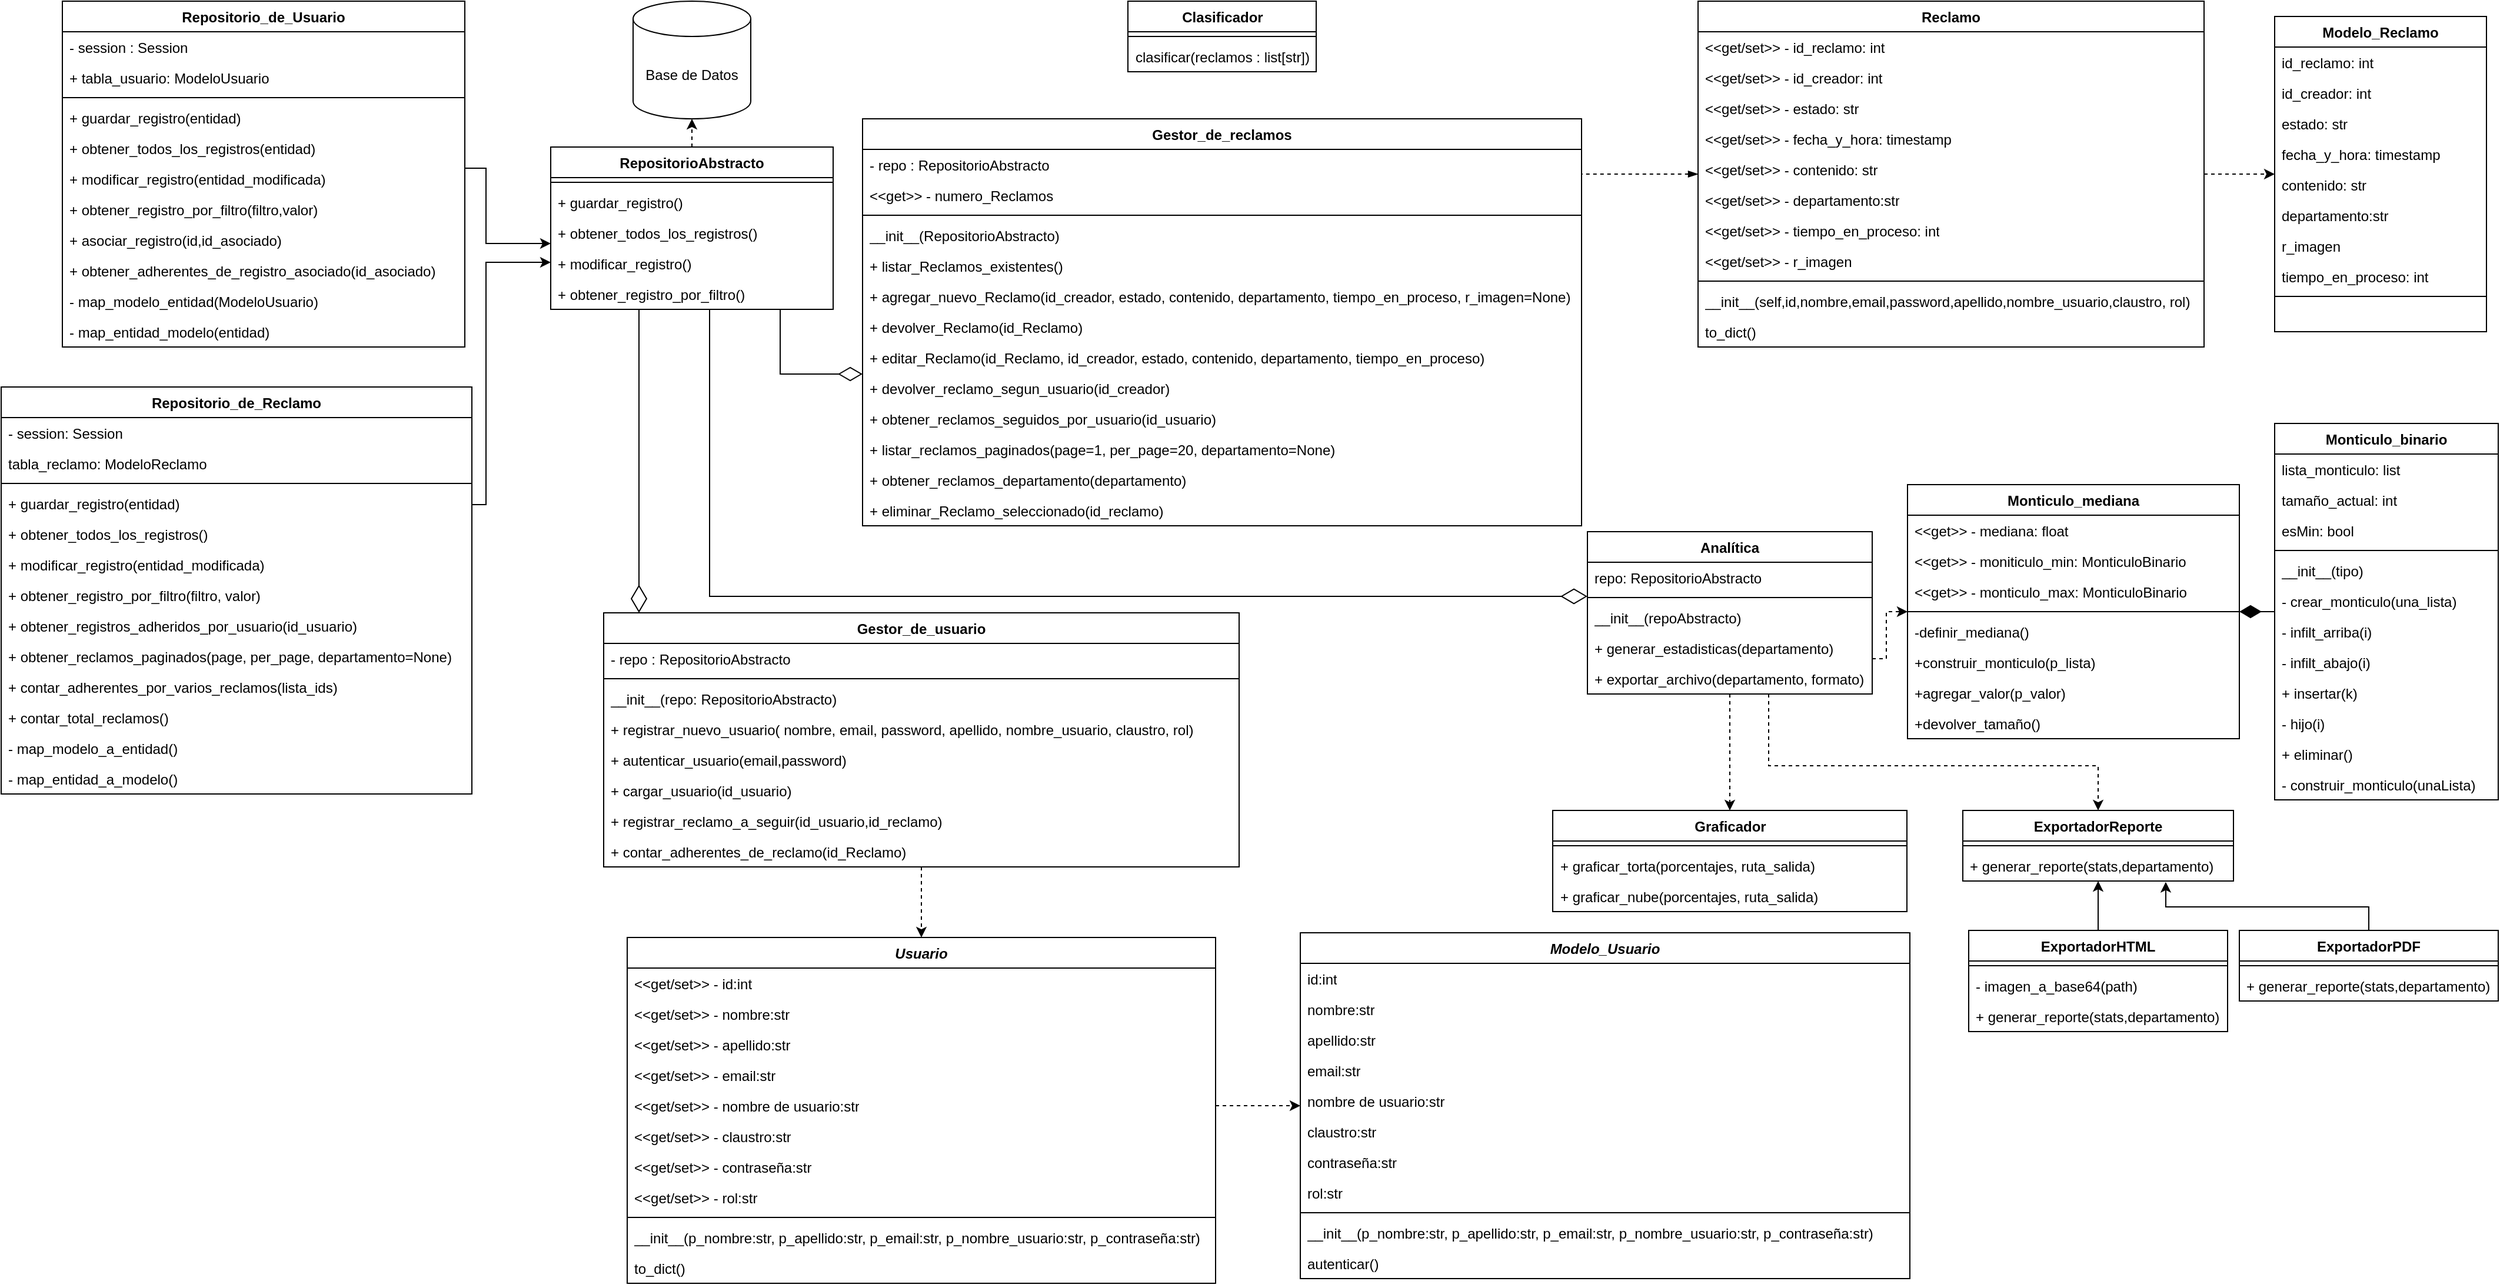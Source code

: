 <mxfile version="24.7.8" pages="3">
  <diagram id="qEBjHk_v4AVCFhbYcDwI" name="Page-1">
    <mxGraphModel dx="2052" dy="524" grid="0" gridSize="10" guides="1" tooltips="1" connect="1" arrows="1" fold="1" page="0" pageScale="1" pageWidth="850" pageHeight="1100" math="0" shadow="0">
      <root>
        <mxCell id="0" />
        <mxCell id="1" parent="0" />
        <mxCell id="6" value="Base de Datos" style="shape=cylinder3;whiteSpace=wrap;html=1;boundedLbl=1;backgroundOutline=1;size=15;" parent="1" vertex="1">
          <mxGeometry x="115" width="100" height="100" as="geometry" />
        </mxCell>
        <mxCell id="Z2KVR6Y5w5uTH9inxbbU-103" style="edgeStyle=orthogonalEdgeStyle;rounded=0;orthogonalLoop=1;jettySize=auto;html=1;dashed=1;" parent="1" source="7" target="AjWhSfW49Ap4dH5sKZrC-59" edge="1">
          <mxGeometry relative="1" as="geometry" />
        </mxCell>
        <mxCell id="7" value="Reclamo" style="swimlane;fontStyle=1;align=center;verticalAlign=top;childLayout=stackLayout;horizontal=1;startSize=26;horizontalStack=0;resizeParent=1;resizeParentMax=0;resizeLast=0;collapsible=1;marginBottom=0;whiteSpace=wrap;html=1;" parent="1" vertex="1">
          <mxGeometry x="1020" width="430" height="294" as="geometry" />
        </mxCell>
        <mxCell id="8" value="&amp;lt;&amp;lt;get/set&amp;gt;&amp;gt; - id_reclamo: int" style="text;strokeColor=none;fillColor=none;align=left;verticalAlign=top;spacingLeft=4;spacingRight=4;overflow=hidden;rotatable=0;points=[[0,0.5],[1,0.5]];portConstraint=eastwest;whiteSpace=wrap;html=1;" parent="7" vertex="1">
          <mxGeometry y="26" width="430" height="26" as="geometry" />
        </mxCell>
        <mxCell id="RydgvsE3RDlzR9rcb3lM-74" value="&amp;lt;&amp;lt;get/set&amp;gt;&amp;gt; - id_creador: int" style="text;strokeColor=none;fillColor=none;align=left;verticalAlign=top;spacingLeft=4;spacingRight=4;overflow=hidden;rotatable=0;points=[[0,0.5],[1,0.5]];portConstraint=eastwest;whiteSpace=wrap;html=1;" parent="7" vertex="1">
          <mxGeometry y="52" width="430" height="26" as="geometry" />
        </mxCell>
        <mxCell id="14" value="&amp;lt;&amp;lt;get/set&amp;gt;&amp;gt; - estado: str" style="text;strokeColor=none;fillColor=none;align=left;verticalAlign=top;spacingLeft=4;spacingRight=4;overflow=hidden;rotatable=0;points=[[0,0.5],[1,0.5]];portConstraint=eastwest;whiteSpace=wrap;html=1;" parent="7" vertex="1">
          <mxGeometry y="78" width="430" height="26" as="geometry" />
        </mxCell>
        <mxCell id="13" value="&amp;lt;&amp;lt;get/set&amp;gt;&amp;gt; - fecha_y_hora: timestamp" style="text;strokeColor=none;fillColor=none;align=left;verticalAlign=top;spacingLeft=4;spacingRight=4;overflow=hidden;rotatable=0;points=[[0,0.5],[1,0.5]];portConstraint=eastwest;whiteSpace=wrap;html=1;" parent="7" vertex="1">
          <mxGeometry y="104" width="430" height="26" as="geometry" />
        </mxCell>
        <mxCell id="12" value="&amp;lt;&amp;lt;get/set&amp;gt;&amp;gt; - contenido: str" style="text;strokeColor=none;fillColor=none;align=left;verticalAlign=top;spacingLeft=4;spacingRight=4;overflow=hidden;rotatable=0;points=[[0,0.5],[1,0.5]];portConstraint=eastwest;whiteSpace=wrap;html=1;" parent="7" vertex="1">
          <mxGeometry y="130" width="430" height="26" as="geometry" />
        </mxCell>
        <mxCell id="11" value="&amp;lt;&amp;lt;get/set&amp;gt;&amp;gt; - departamento:str" style="text;strokeColor=none;fillColor=none;align=left;verticalAlign=top;spacingLeft=4;spacingRight=4;overflow=hidden;rotatable=0;points=[[0,0.5],[1,0.5]];portConstraint=eastwest;whiteSpace=wrap;html=1;" parent="7" vertex="1">
          <mxGeometry y="156" width="430" height="26" as="geometry" />
        </mxCell>
        <mxCell id="97" value="&amp;lt;&amp;lt;get/set&amp;gt;&amp;gt; - tiempo_en_proceso: int" style="text;strokeColor=none;fillColor=none;align=left;verticalAlign=top;spacingLeft=4;spacingRight=4;overflow=hidden;rotatable=0;points=[[0,0.5],[1,0.5]];portConstraint=eastwest;whiteSpace=wrap;html=1;" parent="7" vertex="1">
          <mxGeometry y="182" width="430" height="26" as="geometry" />
        </mxCell>
        <mxCell id="xKBqSBdEG3A_UlDl-6v7-71" value="&amp;lt;&amp;lt;get/set&amp;gt;&amp;gt; - r_imagen" style="text;strokeColor=none;fillColor=none;align=left;verticalAlign=top;spacingLeft=4;spacingRight=4;overflow=hidden;rotatable=0;points=[[0,0.5],[1,0.5]];portConstraint=eastwest;whiteSpace=wrap;html=1;" parent="7" vertex="1">
          <mxGeometry y="208" width="430" height="26" as="geometry" />
        </mxCell>
        <mxCell id="9" value="" style="line;strokeWidth=1;fillColor=none;align=left;verticalAlign=middle;spacingTop=-1;spacingLeft=3;spacingRight=3;rotatable=0;labelPosition=right;points=[];portConstraint=eastwest;strokeColor=inherit;" parent="7" vertex="1">
          <mxGeometry y="234" width="430" height="8" as="geometry" />
        </mxCell>
        <mxCell id="Z2KVR6Y5w5uTH9inxbbU-101" value="__init__(self,id,nombre,email,password,apellido,nombre_usuario,claustro, rol)" style="text;strokeColor=none;fillColor=none;align=left;verticalAlign=top;spacingLeft=4;spacingRight=4;overflow=hidden;rotatable=0;points=[[0,0.5],[1,0.5]];portConstraint=eastwest;whiteSpace=wrap;html=1;" parent="7" vertex="1">
          <mxGeometry y="242" width="430" height="26" as="geometry" />
        </mxCell>
        <mxCell id="xKBqSBdEG3A_UlDl-6v7-68" value="to_dict()" style="text;strokeColor=none;fillColor=none;align=left;verticalAlign=top;spacingLeft=4;spacingRight=4;overflow=hidden;rotatable=0;points=[[0,0.5],[1,0.5]];portConstraint=eastwest;whiteSpace=wrap;html=1;" parent="7" vertex="1">
          <mxGeometry y="268" width="430" height="26" as="geometry" />
        </mxCell>
        <mxCell id="15" value="&lt;i&gt;Usuario&lt;/i&gt;" style="swimlane;fontStyle=1;align=center;verticalAlign=top;childLayout=stackLayout;horizontal=1;startSize=26;horizontalStack=0;resizeParent=1;resizeParentMax=0;resizeLast=0;collapsible=1;marginBottom=0;whiteSpace=wrap;html=1;" parent="1" vertex="1">
          <mxGeometry x="110" y="796" width="500" height="294" as="geometry" />
        </mxCell>
        <mxCell id="Mh5vYYlG8LhHXuHDeaRW-103" value="&amp;lt;&amp;lt;get/set&amp;gt;&amp;gt; - id:int" style="text;strokeColor=none;fillColor=none;align=left;verticalAlign=top;spacingLeft=4;spacingRight=4;overflow=hidden;rotatable=0;points=[[0,0.5],[1,0.5]];portConstraint=eastwest;whiteSpace=wrap;html=1;" parent="15" vertex="1">
          <mxGeometry y="26" width="500" height="26" as="geometry" />
        </mxCell>
        <mxCell id="19" value="&amp;lt;&amp;lt;get/set&amp;gt;&amp;gt; - nombre:str" style="text;strokeColor=none;fillColor=none;align=left;verticalAlign=top;spacingLeft=4;spacingRight=4;overflow=hidden;rotatable=0;points=[[0,0.5],[1,0.5]];portConstraint=eastwest;whiteSpace=wrap;html=1;" parent="15" vertex="1">
          <mxGeometry y="52" width="500" height="26" as="geometry" />
        </mxCell>
        <mxCell id="20" value="&amp;lt;&amp;lt;get/set&amp;gt;&amp;gt; - apellido:str" style="text;strokeColor=none;fillColor=none;align=left;verticalAlign=top;spacingLeft=4;spacingRight=4;overflow=hidden;rotatable=0;points=[[0,0.5],[1,0.5]];portConstraint=eastwest;whiteSpace=wrap;html=1;" parent="15" vertex="1">
          <mxGeometry y="78" width="500" height="26" as="geometry" />
        </mxCell>
        <mxCell id="21" value="&amp;lt;&amp;lt;get/set&amp;gt;&amp;gt; - email:str" style="text;strokeColor=none;fillColor=none;align=left;verticalAlign=top;spacingLeft=4;spacingRight=4;overflow=hidden;rotatable=0;points=[[0,0.5],[1,0.5]];portConstraint=eastwest;whiteSpace=wrap;html=1;" parent="15" vertex="1">
          <mxGeometry y="104" width="500" height="26" as="geometry" />
        </mxCell>
        <mxCell id="22" value="&amp;lt;&amp;lt;get/set&amp;gt;&amp;gt; - nombre de usuario:str" style="text;strokeColor=none;fillColor=none;align=left;verticalAlign=top;spacingLeft=4;spacingRight=4;overflow=hidden;rotatable=0;points=[[0,0.5],[1,0.5]];portConstraint=eastwest;whiteSpace=wrap;html=1;" parent="15" vertex="1">
          <mxGeometry y="130" width="500" height="26" as="geometry" />
        </mxCell>
        <mxCell id="X31uLdTsoudN89_jmZBx-59" value="&amp;lt;&amp;lt;get/set&amp;gt;&amp;gt; - claustro:str" style="text;strokeColor=none;fillColor=none;align=left;verticalAlign=top;spacingLeft=4;spacingRight=4;overflow=hidden;rotatable=0;points=[[0,0.5],[1,0.5]];portConstraint=eastwest;whiteSpace=wrap;html=1;" parent="15" vertex="1">
          <mxGeometry y="156" width="500" height="26" as="geometry" />
        </mxCell>
        <mxCell id="23" value="&amp;lt;&amp;lt;get/set&amp;gt;&amp;gt; - contraseña:str" style="text;strokeColor=none;fillColor=none;align=left;verticalAlign=top;spacingLeft=4;spacingRight=4;overflow=hidden;rotatable=0;points=[[0,0.5],[1,0.5]];portConstraint=eastwest;whiteSpace=wrap;html=1;" parent="15" vertex="1">
          <mxGeometry y="182" width="500" height="26" as="geometry" />
        </mxCell>
        <mxCell id="59" value="&amp;lt;&amp;lt;get/set&amp;gt;&amp;gt; - rol:str" style="text;strokeColor=none;fillColor=none;align=left;verticalAlign=top;spacingLeft=4;spacingRight=4;overflow=hidden;rotatable=0;points=[[0,0.5],[1,0.5]];portConstraint=eastwest;whiteSpace=wrap;html=1;" parent="15" vertex="1">
          <mxGeometry y="208" width="500" height="26" as="geometry" />
        </mxCell>
        <mxCell id="17" value="" style="line;strokeWidth=1;fillColor=none;align=left;verticalAlign=middle;spacingTop=-1;spacingLeft=3;spacingRight=3;rotatable=0;labelPosition=right;points=[];portConstraint=eastwest;strokeColor=inherit;" parent="15" vertex="1">
          <mxGeometry y="234" width="500" height="8" as="geometry" />
        </mxCell>
        <mxCell id="GUFcwUb707wmqGuDNBUc-58" value="__init__(p_nombre:str, p_apellido:str, p_email:str, p_nombre_usuario:str, p_contraseña:str)" style="text;strokeColor=none;fillColor=none;align=left;verticalAlign=top;spacingLeft=4;spacingRight=4;overflow=hidden;rotatable=0;points=[[0,0.5],[1,0.5]];portConstraint=eastwest;whiteSpace=wrap;html=1;" parent="15" vertex="1">
          <mxGeometry y="242" width="500" height="26" as="geometry" />
        </mxCell>
        <mxCell id="Z2KVR6Y5w5uTH9inxbbU-100" value="to_dict()" style="text;strokeColor=none;fillColor=none;align=left;verticalAlign=top;spacingLeft=4;spacingRight=4;overflow=hidden;rotatable=0;points=[[0,0.5],[1,0.5]];portConstraint=eastwest;whiteSpace=wrap;html=1;" parent="15" vertex="1">
          <mxGeometry y="268" width="500" height="26" as="geometry" />
        </mxCell>
        <mxCell id="29" value="Clasificador" style="swimlane;fontStyle=1;align=center;verticalAlign=top;childLayout=stackLayout;horizontal=1;startSize=26;horizontalStack=0;resizeParent=1;resizeParentMax=0;resizeLast=0;collapsible=1;marginBottom=0;whiteSpace=wrap;html=1;" parent="1" vertex="1">
          <mxGeometry x="535.5" width="160" height="60" as="geometry" />
        </mxCell>
        <mxCell id="31" value="" style="line;strokeWidth=1;fillColor=none;align=left;verticalAlign=middle;spacingTop=-1;spacingLeft=3;spacingRight=3;rotatable=0;labelPosition=right;points=[];portConstraint=eastwest;strokeColor=inherit;" parent="29" vertex="1">
          <mxGeometry y="26" width="160" height="8" as="geometry" />
        </mxCell>
        <mxCell id="32" value="clasificar(reclamos : list[str])" style="text;strokeColor=none;fillColor=none;align=left;verticalAlign=top;spacingLeft=4;spacingRight=4;overflow=hidden;rotatable=0;points=[[0,0.5],[1,0.5]];portConstraint=eastwest;whiteSpace=wrap;html=1;" parent="29" vertex="1">
          <mxGeometry y="34" width="160" height="26" as="geometry" />
        </mxCell>
        <mxCell id="xKBqSBdEG3A_UlDl-6v7-62" value="Monticulo_mediana" style="swimlane;fontStyle=1;align=center;verticalAlign=top;childLayout=stackLayout;horizontal=1;startSize=26;horizontalStack=0;resizeParent=1;resizeParentMax=0;resizeLast=0;collapsible=1;marginBottom=0;whiteSpace=wrap;html=1;" parent="1" vertex="1">
          <mxGeometry x="1198" y="411" width="282" height="216" as="geometry" />
        </mxCell>
        <mxCell id="wx4poGUgzJjnsee6r9_v-113" value="&amp;lt;&amp;lt;get&amp;gt;&amp;gt; - mediana: float" style="text;strokeColor=none;fillColor=none;align=left;verticalAlign=top;spacingLeft=4;spacingRight=4;overflow=hidden;rotatable=0;points=[[0,0.5],[1,0.5]];portConstraint=eastwest;whiteSpace=wrap;html=1;" parent="xKBqSBdEG3A_UlDl-6v7-62" vertex="1">
          <mxGeometry y="26" width="282" height="26" as="geometry" />
        </mxCell>
        <mxCell id="xKBqSBdEG3A_UlDl-6v7-63" value="&amp;lt;&amp;lt;get&amp;gt;&amp;gt; - moniticulo_min: MonticuloBinario" style="text;strokeColor=none;fillColor=none;align=left;verticalAlign=top;spacingLeft=4;spacingRight=4;overflow=hidden;rotatable=0;points=[[0,0.5],[1,0.5]];portConstraint=eastwest;whiteSpace=wrap;html=1;" parent="xKBqSBdEG3A_UlDl-6v7-62" vertex="1">
          <mxGeometry y="52" width="282" height="26" as="geometry" />
        </mxCell>
        <mxCell id="wx4poGUgzJjnsee6r9_v-112" value="&amp;lt;&amp;lt;get&amp;gt;&amp;gt; - monticulo_max: MonticuloBinario" style="text;strokeColor=none;fillColor=none;align=left;verticalAlign=top;spacingLeft=4;spacingRight=4;overflow=hidden;rotatable=0;points=[[0,0.5],[1,0.5]];portConstraint=eastwest;whiteSpace=wrap;html=1;" parent="xKBqSBdEG3A_UlDl-6v7-62" vertex="1">
          <mxGeometry y="78" width="282" height="26" as="geometry" />
        </mxCell>
        <mxCell id="xKBqSBdEG3A_UlDl-6v7-64" value="" style="line;strokeWidth=1;fillColor=none;align=left;verticalAlign=middle;spacingTop=-1;spacingLeft=3;spacingRight=3;rotatable=0;labelPosition=right;points=[];portConstraint=eastwest;strokeColor=inherit;" parent="xKBqSBdEG3A_UlDl-6v7-62" vertex="1">
          <mxGeometry y="104" width="282" height="8" as="geometry" />
        </mxCell>
        <mxCell id="xKBqSBdEG3A_UlDl-6v7-65" value="-definir_mediana()" style="text;strokeColor=none;fillColor=none;align=left;verticalAlign=top;spacingLeft=4;spacingRight=4;overflow=hidden;rotatable=0;points=[[0,0.5],[1,0.5]];portConstraint=eastwest;whiteSpace=wrap;html=1;" parent="xKBqSBdEG3A_UlDl-6v7-62" vertex="1">
          <mxGeometry y="112" width="282" height="26" as="geometry" />
        </mxCell>
        <mxCell id="wx4poGUgzJjnsee6r9_v-114" value="+construir_monticulo(p_lista)" style="text;strokeColor=none;fillColor=none;align=left;verticalAlign=top;spacingLeft=4;spacingRight=4;overflow=hidden;rotatable=0;points=[[0,0.5],[1,0.5]];portConstraint=eastwest;whiteSpace=wrap;html=1;" parent="xKBqSBdEG3A_UlDl-6v7-62" vertex="1">
          <mxGeometry y="138" width="282" height="26" as="geometry" />
        </mxCell>
        <mxCell id="wx4poGUgzJjnsee6r9_v-115" value="+agregar_valor(p_valor)" style="text;strokeColor=none;fillColor=none;align=left;verticalAlign=top;spacingLeft=4;spacingRight=4;overflow=hidden;rotatable=0;points=[[0,0.5],[1,0.5]];portConstraint=eastwest;whiteSpace=wrap;html=1;" parent="xKBqSBdEG3A_UlDl-6v7-62" vertex="1">
          <mxGeometry y="164" width="282" height="26" as="geometry" />
        </mxCell>
        <mxCell id="wx4poGUgzJjnsee6r9_v-116" value="+devolver_tamaño()" style="text;strokeColor=none;fillColor=none;align=left;verticalAlign=top;spacingLeft=4;spacingRight=4;overflow=hidden;rotatable=0;points=[[0,0.5],[1,0.5]];portConstraint=eastwest;whiteSpace=wrap;html=1;" parent="xKBqSBdEG3A_UlDl-6v7-62" vertex="1">
          <mxGeometry y="190" width="282" height="26" as="geometry" />
        </mxCell>
        <mxCell id="rQcQaE5DZmmwb-4m-z-F-85" style="edgeStyle=orthogonalEdgeStyle;rounded=0;orthogonalLoop=1;jettySize=auto;html=1;dashed=1;" parent="1" source="xKBqSBdEG3A_UlDl-6v7-83" target="xKBqSBdEG3A_UlDl-6v7-62" edge="1">
          <mxGeometry relative="1" as="geometry">
            <Array as="points">
              <mxPoint x="1180" y="559" />
              <mxPoint x="1180" y="519" />
            </Array>
          </mxGeometry>
        </mxCell>
        <mxCell id="wx4poGUgzJjnsee6r9_v-111" style="edgeStyle=orthogonalEdgeStyle;rounded=0;orthogonalLoop=1;jettySize=auto;html=1;dashed=1;" parent="1" source="xKBqSBdEG3A_UlDl-6v7-83" target="wx4poGUgzJjnsee6r9_v-107" edge="1">
          <mxGeometry relative="1" as="geometry" />
        </mxCell>
        <mxCell id="yBlsqVYkShhXRZwEGaou-116" style="edgeStyle=orthogonalEdgeStyle;rounded=0;orthogonalLoop=1;jettySize=auto;html=1;dashed=1;" parent="1" source="xKBqSBdEG3A_UlDl-6v7-83" target="yBlsqVYkShhXRZwEGaou-101" edge="1">
          <mxGeometry relative="1" as="geometry">
            <Array as="points">
              <mxPoint x="1080" y="650" />
              <mxPoint x="1360" y="650" />
            </Array>
          </mxGeometry>
        </mxCell>
        <mxCell id="xKBqSBdEG3A_UlDl-6v7-83" value="Analítica" style="swimlane;fontStyle=1;align=center;verticalAlign=top;childLayout=stackLayout;horizontal=1;startSize=26;horizontalStack=0;resizeParent=1;resizeParentMax=0;resizeLast=0;collapsible=1;marginBottom=0;whiteSpace=wrap;html=1;" parent="1" vertex="1">
          <mxGeometry x="926" y="451" width="242" height="138" as="geometry" />
        </mxCell>
        <mxCell id="90" value="repo: RepositorioAbstracto" style="text;strokeColor=none;fillColor=none;align=left;verticalAlign=top;spacingLeft=4;spacingRight=4;overflow=hidden;rotatable=0;points=[[0,0.5],[1,0.5]];portConstraint=eastwest;whiteSpace=wrap;html=1;" parent="xKBqSBdEG3A_UlDl-6v7-83" vertex="1">
          <mxGeometry y="26" width="242" height="26" as="geometry" />
        </mxCell>
        <mxCell id="xKBqSBdEG3A_UlDl-6v7-85" value="" style="line;strokeWidth=1;fillColor=none;align=left;verticalAlign=middle;spacingTop=-1;spacingLeft=3;spacingRight=3;rotatable=0;labelPosition=right;points=[];portConstraint=eastwest;strokeColor=inherit;" parent="xKBqSBdEG3A_UlDl-6v7-83" vertex="1">
          <mxGeometry y="52" width="242" height="8" as="geometry" />
        </mxCell>
        <mxCell id="93" value="__init__(repoAbstracto)" style="text;strokeColor=none;fillColor=none;align=left;verticalAlign=top;spacingLeft=4;spacingRight=4;overflow=hidden;rotatable=0;points=[[0,0.5],[1,0.5]];portConstraint=eastwest;whiteSpace=wrap;html=1;" parent="xKBqSBdEG3A_UlDl-6v7-83" vertex="1">
          <mxGeometry y="60" width="242" height="26" as="geometry" />
        </mxCell>
        <mxCell id="89" value="+ generar_estadisticas(departamento&lt;span style=&quot;background-color: transparent;&quot;&gt;)&lt;/span&gt;" style="text;strokeColor=none;fillColor=none;align=left;verticalAlign=top;spacingLeft=4;spacingRight=4;overflow=hidden;rotatable=0;points=[[0,0.5],[1,0.5]];portConstraint=eastwest;whiteSpace=wrap;html=1;" parent="xKBqSBdEG3A_UlDl-6v7-83" vertex="1">
          <mxGeometry y="86" width="242" height="26" as="geometry" />
        </mxCell>
        <mxCell id="yBlsqVYkShhXRZwEGaou-115" value="+ exportar_archivo(departamento, formato)" style="text;strokeColor=none;fillColor=none;align=left;verticalAlign=top;spacingLeft=4;spacingRight=4;overflow=hidden;rotatable=0;points=[[0,0.5],[1,0.5]];portConstraint=eastwest;whiteSpace=wrap;html=1;" parent="xKBqSBdEG3A_UlDl-6v7-83" vertex="1">
          <mxGeometry y="112" width="242" height="26" as="geometry" />
        </mxCell>
        <mxCell id="rQcQaE5DZmmwb-4m-z-F-66" style="edgeStyle=orthogonalEdgeStyle;rounded=0;orthogonalLoop=1;jettySize=auto;html=1;endArrow=none;endFill=0;endSize=20;startArrow=diamondThin;startFill=0;startSize=18;" parent="1" source="MQMgur0jbHwGTP_XoFN7-76" target="MQMgur0jbHwGTP_XoFN7-85" edge="1">
          <mxGeometry relative="1" as="geometry">
            <Array as="points">
              <mxPoint x="240" y="317" />
            </Array>
            <mxPoint x="400" y="291.0" as="sourcePoint" />
          </mxGeometry>
        </mxCell>
        <mxCell id="MQMgur0jbHwGTP_XoFN7-76" value="Gestor_de_reclamos" style="swimlane;fontStyle=1;align=center;verticalAlign=top;childLayout=stackLayout;horizontal=1;startSize=26;horizontalStack=0;resizeParent=1;resizeParentMax=0;resizeLast=0;collapsible=1;marginBottom=0;whiteSpace=wrap;html=1;" parent="1" vertex="1">
          <mxGeometry x="310" y="100" width="611" height="346" as="geometry" />
        </mxCell>
        <mxCell id="Z2KVR6Y5w5uTH9inxbbU-107" value="- repo : RepositorioAbstracto" style="text;strokeColor=none;fillColor=none;align=left;verticalAlign=top;spacingLeft=4;spacingRight=4;overflow=hidden;rotatable=0;points=[[0,0.5],[1,0.5]];portConstraint=eastwest;whiteSpace=wrap;html=1;" parent="MQMgur0jbHwGTP_XoFN7-76" vertex="1">
          <mxGeometry y="26" width="611" height="26" as="geometry" />
        </mxCell>
        <mxCell id="Z2KVR6Y5w5uTH9inxbbU-105" value="&amp;lt;&amp;lt;get&amp;gt;&amp;gt; - numero_Reclamos" style="text;strokeColor=none;fillColor=none;align=left;verticalAlign=top;spacingLeft=4;spacingRight=4;overflow=hidden;rotatable=0;points=[[0,0.5],[1,0.5]];portConstraint=eastwest;whiteSpace=wrap;html=1;" parent="MQMgur0jbHwGTP_XoFN7-76" vertex="1">
          <mxGeometry y="52" width="611" height="26" as="geometry" />
        </mxCell>
        <mxCell id="MQMgur0jbHwGTP_XoFN7-78" value="" style="line;strokeWidth=1;fillColor=none;align=left;verticalAlign=middle;spacingTop=-1;spacingLeft=3;spacingRight=3;rotatable=0;labelPosition=right;points=[];portConstraint=eastwest;strokeColor=inherit;" parent="MQMgur0jbHwGTP_XoFN7-76" vertex="1">
          <mxGeometry y="78" width="611" height="8" as="geometry" />
        </mxCell>
        <mxCell id="Z2KVR6Y5w5uTH9inxbbU-104" value="__init__(RepositorioAbstracto)" style="text;strokeColor=none;fillColor=none;align=left;verticalAlign=top;spacingLeft=4;spacingRight=4;overflow=hidden;rotatable=0;points=[[0,0.5],[1,0.5]];portConstraint=eastwest;whiteSpace=wrap;html=1;" parent="MQMgur0jbHwGTP_XoFN7-76" vertex="1">
          <mxGeometry y="86" width="611" height="26" as="geometry" />
        </mxCell>
        <mxCell id="RydgvsE3RDlzR9rcb3lM-70" value="+ listar_Reclamos_existentes()" style="text;strokeColor=none;fillColor=none;align=left;verticalAlign=top;spacingLeft=4;spacingRight=4;overflow=hidden;rotatable=0;points=[[0,0.5],[1,0.5]];portConstraint=eastwest;whiteSpace=wrap;html=1;" parent="MQMgur0jbHwGTP_XoFN7-76" vertex="1">
          <mxGeometry y="112" width="611" height="26" as="geometry" />
        </mxCell>
        <mxCell id="55" value="+ agregar_nuevo_Reclamo(id_creador, estado, contenido, departamento, tiempo_en_proceso, r_imagen=None)" style="text;strokeColor=none;fillColor=none;align=left;verticalAlign=top;spacingLeft=4;spacingRight=4;overflow=hidden;rotatable=0;points=[[0,0.5],[1,0.5]];portConstraint=eastwest;whiteSpace=wrap;html=1;" parent="MQMgur0jbHwGTP_XoFN7-76" vertex="1">
          <mxGeometry y="138" width="611" height="26" as="geometry" />
        </mxCell>
        <mxCell id="Z2KVR6Y5w5uTH9inxbbU-109" value="+ devolver_Reclamo(id_Reclamo)" style="text;strokeColor=none;fillColor=none;align=left;verticalAlign=top;spacingLeft=4;spacingRight=4;overflow=hidden;rotatable=0;points=[[0,0.5],[1,0.5]];portConstraint=eastwest;whiteSpace=wrap;html=1;" parent="MQMgur0jbHwGTP_XoFN7-76" vertex="1">
          <mxGeometry y="164" width="611" height="26" as="geometry" />
        </mxCell>
        <mxCell id="Z2KVR6Y5w5uTH9inxbbU-110" value="+ editar_Reclamo(id_Reclamo, id_creador, estado, contenido, departamento, tiempo_en_proceso)" style="text;strokeColor=none;fillColor=none;align=left;verticalAlign=top;spacingLeft=4;spacingRight=4;overflow=hidden;rotatable=0;points=[[0,0.5],[1,0.5]];portConstraint=eastwest;whiteSpace=wrap;html=1;" parent="MQMgur0jbHwGTP_XoFN7-76" vertex="1">
          <mxGeometry y="190" width="611" height="26" as="geometry" />
        </mxCell>
        <mxCell id="39" value="+ devolver_reclamo_segun_usuario(id_creador)" style="text;strokeColor=none;fillColor=none;align=left;verticalAlign=top;spacingLeft=4;spacingRight=4;overflow=hidden;rotatable=0;points=[[0,0.5],[1,0.5]];portConstraint=eastwest;whiteSpace=wrap;html=1;" parent="MQMgur0jbHwGTP_XoFN7-76" vertex="1">
          <mxGeometry y="216" width="611" height="26" as="geometry" />
        </mxCell>
        <mxCell id="Z2KVR6Y5w5uTH9inxbbU-111" value="+ obtener_reclamos_seguidos_por_usuario(id_usuario)" style="text;strokeColor=none;fillColor=none;align=left;verticalAlign=top;spacingLeft=4;spacingRight=4;overflow=hidden;rotatable=0;points=[[0,0.5],[1,0.5]];portConstraint=eastwest;whiteSpace=wrap;html=1;" parent="MQMgur0jbHwGTP_XoFN7-76" vertex="1">
          <mxGeometry y="242" width="611" height="26" as="geometry" />
        </mxCell>
        <mxCell id="Z2KVR6Y5w5uTH9inxbbU-113" value="+ listar_reclamos_paginados(page=1, per_page=20, departamento=None)" style="text;strokeColor=none;fillColor=none;align=left;verticalAlign=top;spacingLeft=4;spacingRight=4;overflow=hidden;rotatable=0;points=[[0,0.5],[1,0.5]];portConstraint=eastwest;whiteSpace=wrap;html=1;" parent="MQMgur0jbHwGTP_XoFN7-76" vertex="1">
          <mxGeometry y="268" width="611" height="26" as="geometry" />
        </mxCell>
        <mxCell id="Z2KVR6Y5w5uTH9inxbbU-114" value="+ obtener_reclamos_departamento(departamento)" style="text;strokeColor=none;fillColor=none;align=left;verticalAlign=top;spacingLeft=4;spacingRight=4;overflow=hidden;rotatable=0;points=[[0,0.5],[1,0.5]];portConstraint=eastwest;whiteSpace=wrap;html=1;" parent="MQMgur0jbHwGTP_XoFN7-76" vertex="1">
          <mxGeometry y="294" width="611" height="26" as="geometry" />
        </mxCell>
        <mxCell id="Z2KVR6Y5w5uTH9inxbbU-112" value="+ eliminar_Reclamo_seleccionado(id_reclamo)" style="text;strokeColor=none;fillColor=none;align=left;verticalAlign=top;spacingLeft=4;spacingRight=4;overflow=hidden;rotatable=0;points=[[0,0.5],[1,0.5]];portConstraint=eastwest;whiteSpace=wrap;html=1;" parent="MQMgur0jbHwGTP_XoFN7-76" vertex="1">
          <mxGeometry y="320" width="611" height="26" as="geometry" />
        </mxCell>
        <mxCell id="MQMgur0jbHwGTP_XoFN7-80" value="Gestor_de_usuario" style="swimlane;fontStyle=1;align=center;verticalAlign=top;childLayout=stackLayout;horizontal=1;startSize=26;horizontalStack=0;resizeParent=1;resizeParentMax=0;resizeLast=0;collapsible=1;marginBottom=0;whiteSpace=wrap;html=1;" parent="1" vertex="1">
          <mxGeometry x="90" y="520" width="540" height="216" as="geometry" />
        </mxCell>
        <mxCell id="95" value="- repo : RepositorioAbstracto" style="text;strokeColor=none;fillColor=none;align=left;verticalAlign=top;spacingLeft=4;spacingRight=4;overflow=hidden;rotatable=0;points=[[0,0.5],[1,0.5]];portConstraint=eastwest;whiteSpace=wrap;html=1;" parent="MQMgur0jbHwGTP_XoFN7-80" vertex="1">
          <mxGeometry y="26" width="540" height="26" as="geometry" />
        </mxCell>
        <mxCell id="MQMgur0jbHwGTP_XoFN7-82" value="" style="line;strokeWidth=1;fillColor=none;align=left;verticalAlign=middle;spacingTop=-1;spacingLeft=3;spacingRight=3;rotatable=0;labelPosition=right;points=[];portConstraint=eastwest;strokeColor=inherit;" parent="MQMgur0jbHwGTP_XoFN7-80" vertex="1">
          <mxGeometry y="52" width="540" height="8" as="geometry" />
        </mxCell>
        <mxCell id="94" value="__init__(repo: RepositorioAbstracto)" style="text;strokeColor=none;fillColor=none;align=left;verticalAlign=top;spacingLeft=4;spacingRight=4;overflow=hidden;rotatable=0;points=[[0,0.5],[1,0.5]];portConstraint=eastwest;whiteSpace=wrap;html=1;" parent="MQMgur0jbHwGTP_XoFN7-80" vertex="1">
          <mxGeometry y="60" width="540" height="26" as="geometry" />
        </mxCell>
        <mxCell id="QO3jupLokKy5hCR1_vbg-59" value="+ registrar_nuevo_usuario(&amp;nbsp;nombre, email, password, apellido, nombre_usuario, claustro, rol)" style="text;strokeColor=none;fillColor=none;align=left;verticalAlign=top;spacingLeft=4;spacingRight=4;overflow=hidden;rotatable=0;points=[[0,0.5],[1,0.5]];portConstraint=eastwest;whiteSpace=wrap;html=1;" parent="MQMgur0jbHwGTP_XoFN7-80" vertex="1">
          <mxGeometry y="86" width="540" height="26" as="geometry" />
        </mxCell>
        <mxCell id="QO3jupLokKy5hCR1_vbg-58" value="+ autenticar_usuario(email,password)" style="text;strokeColor=none;fillColor=none;align=left;verticalAlign=top;spacingLeft=4;spacingRight=4;overflow=hidden;rotatable=0;points=[[0,0.5],[1,0.5]];portConstraint=eastwest;whiteSpace=wrap;html=1;" parent="MQMgur0jbHwGTP_XoFN7-80" vertex="1">
          <mxGeometry y="112" width="540" height="26" as="geometry" />
        </mxCell>
        <mxCell id="rQcQaE5DZmmwb-4m-z-F-88" value="+ cargar_usuario(id_usuario)" style="text;strokeColor=none;fillColor=none;align=left;verticalAlign=top;spacingLeft=4;spacingRight=4;overflow=hidden;rotatable=0;points=[[0,0.5],[1,0.5]];portConstraint=eastwest;whiteSpace=wrap;html=1;" parent="MQMgur0jbHwGTP_XoFN7-80" vertex="1">
          <mxGeometry y="138" width="540" height="26" as="geometry" />
        </mxCell>
        <mxCell id="RydgvsE3RDlzR9rcb3lM-58" value="+ registrar_reclamo_a_seguir(id_usuario,id_reclamo)" style="text;strokeColor=none;fillColor=none;align=left;verticalAlign=top;spacingLeft=4;spacingRight=4;overflow=hidden;rotatable=0;points=[[0,0.5],[1,0.5]];portConstraint=eastwest;whiteSpace=wrap;html=1;" parent="MQMgur0jbHwGTP_XoFN7-80" vertex="1">
          <mxGeometry y="164" width="540" height="26" as="geometry" />
        </mxCell>
        <mxCell id="Z2KVR6Y5w5uTH9inxbbU-115" value="+ contar_adherentes_de_reclamo(id_Reclamo)" style="text;strokeColor=none;fillColor=none;align=left;verticalAlign=top;spacingLeft=4;spacingRight=4;overflow=hidden;rotatable=0;points=[[0,0.5],[1,0.5]];portConstraint=eastwest;whiteSpace=wrap;html=1;" parent="MQMgur0jbHwGTP_XoFN7-80" vertex="1">
          <mxGeometry y="190" width="540" height="26" as="geometry" />
        </mxCell>
        <mxCell id="MQMgur0jbHwGTP_XoFN7-85" value="RepositorioAbstracto" style="swimlane;fontStyle=1;align=center;verticalAlign=top;childLayout=stackLayout;horizontal=1;startSize=26;horizontalStack=0;resizeParent=1;resizeParentMax=0;resizeLast=0;collapsible=1;marginBottom=0;whiteSpace=wrap;html=1;" parent="1" vertex="1">
          <mxGeometry x="45" y="124" width="240" height="138" as="geometry" />
        </mxCell>
        <mxCell id="MQMgur0jbHwGTP_XoFN7-87" value="" style="line;strokeWidth=1;fillColor=none;align=left;verticalAlign=middle;spacingTop=-1;spacingLeft=3;spacingRight=3;rotatable=0;labelPosition=right;points=[];portConstraint=eastwest;strokeColor=inherit;" parent="MQMgur0jbHwGTP_XoFN7-85" vertex="1">
          <mxGeometry y="26" width="240" height="8" as="geometry" />
        </mxCell>
        <mxCell id="QO3jupLokKy5hCR1_vbg-61" value="+ guardar_registro()" style="text;strokeColor=none;fillColor=none;align=left;verticalAlign=top;spacingLeft=4;spacingRight=4;overflow=hidden;rotatable=0;points=[[0,0.5],[1,0.5]];portConstraint=eastwest;whiteSpace=wrap;html=1;" parent="MQMgur0jbHwGTP_XoFN7-85" vertex="1">
          <mxGeometry y="34" width="240" height="26" as="geometry" />
        </mxCell>
        <mxCell id="QO3jupLokKy5hCR1_vbg-62" value="+ obtener_todos_los_registros()" style="text;strokeColor=none;fillColor=none;align=left;verticalAlign=top;spacingLeft=4;spacingRight=4;overflow=hidden;rotatable=0;points=[[0,0.5],[1,0.5]];portConstraint=eastwest;whiteSpace=wrap;html=1;" parent="MQMgur0jbHwGTP_XoFN7-85" vertex="1">
          <mxGeometry y="60" width="240" height="26" as="geometry" />
        </mxCell>
        <mxCell id="-9s5tocOAVZaY_Z2OQGE-59" value="+ modificar_registro()" style="text;strokeColor=none;fillColor=none;align=left;verticalAlign=top;spacingLeft=4;spacingRight=4;overflow=hidden;rotatable=0;points=[[0,0.5],[1,0.5]];portConstraint=eastwest;whiteSpace=wrap;html=1;" parent="MQMgur0jbHwGTP_XoFN7-85" vertex="1">
          <mxGeometry y="86" width="240" height="26" as="geometry" />
        </mxCell>
        <mxCell id="QO3jupLokKy5hCR1_vbg-60" value="+ obtener_registro_por_filtro()" style="text;strokeColor=none;fillColor=none;align=left;verticalAlign=top;spacingLeft=4;spacingRight=4;overflow=hidden;rotatable=0;points=[[0,0.5],[1,0.5]];portConstraint=eastwest;whiteSpace=wrap;html=1;" parent="MQMgur0jbHwGTP_XoFN7-85" vertex="1">
          <mxGeometry y="112" width="240" height="26" as="geometry" />
        </mxCell>
        <mxCell id="rQcQaE5DZmmwb-4m-z-F-87" style="edgeStyle=orthogonalEdgeStyle;rounded=0;orthogonalLoop=1;jettySize=auto;html=1;endArrow=diamondThin;endFill=1;endSize=16;" parent="1" source="rQcQaE5DZmmwb-4m-z-F-78" target="xKBqSBdEG3A_UlDl-6v7-62" edge="1">
          <mxGeometry relative="1" as="geometry" />
        </mxCell>
        <mxCell id="rQcQaE5DZmmwb-4m-z-F-78" value="Monticulo_binario" style="swimlane;fontStyle=1;align=center;verticalAlign=top;childLayout=stackLayout;horizontal=1;startSize=26;horizontalStack=0;resizeParent=1;resizeParentMax=0;resizeLast=0;collapsible=1;marginBottom=0;whiteSpace=wrap;html=1;" parent="1" vertex="1">
          <mxGeometry x="1510" y="359" width="190" height="320" as="geometry" />
        </mxCell>
        <mxCell id="rQcQaE5DZmmwb-4m-z-F-79" value="lista_monticulo: list" style="text;strokeColor=none;fillColor=none;align=left;verticalAlign=top;spacingLeft=4;spacingRight=4;overflow=hidden;rotatable=0;points=[[0,0.5],[1,0.5]];portConstraint=eastwest;whiteSpace=wrap;html=1;" parent="rQcQaE5DZmmwb-4m-z-F-78" vertex="1">
          <mxGeometry y="26" width="190" height="26" as="geometry" />
        </mxCell>
        <mxCell id="wx4poGUgzJjnsee6r9_v-119" value="tamaño_actual: int" style="text;strokeColor=none;fillColor=none;align=left;verticalAlign=top;spacingLeft=4;spacingRight=4;overflow=hidden;rotatable=0;points=[[0,0.5],[1,0.5]];portConstraint=eastwest;whiteSpace=wrap;html=1;" parent="rQcQaE5DZmmwb-4m-z-F-78" vertex="1">
          <mxGeometry y="52" width="190" height="26" as="geometry" />
        </mxCell>
        <mxCell id="wx4poGUgzJjnsee6r9_v-118" value="esMin: bool" style="text;strokeColor=none;fillColor=none;align=left;verticalAlign=top;spacingLeft=4;spacingRight=4;overflow=hidden;rotatable=0;points=[[0,0.5],[1,0.5]];portConstraint=eastwest;whiteSpace=wrap;html=1;" parent="rQcQaE5DZmmwb-4m-z-F-78" vertex="1">
          <mxGeometry y="78" width="190" height="26" as="geometry" />
        </mxCell>
        <mxCell id="rQcQaE5DZmmwb-4m-z-F-80" value="" style="line;strokeWidth=1;fillColor=none;align=left;verticalAlign=middle;spacingTop=-1;spacingLeft=3;spacingRight=3;rotatable=0;labelPosition=right;points=[];portConstraint=eastwest;strokeColor=inherit;" parent="rQcQaE5DZmmwb-4m-z-F-78" vertex="1">
          <mxGeometry y="104" width="190" height="8" as="geometry" />
        </mxCell>
        <mxCell id="wx4poGUgzJjnsee6r9_v-126" value="__init__(tipo)" style="text;strokeColor=none;fillColor=none;align=left;verticalAlign=top;spacingLeft=4;spacingRight=4;overflow=hidden;rotatable=0;points=[[0,0.5],[1,0.5]];portConstraint=eastwest;whiteSpace=wrap;html=1;" parent="rQcQaE5DZmmwb-4m-z-F-78" vertex="1">
          <mxGeometry y="112" width="190" height="26" as="geometry" />
        </mxCell>
        <mxCell id="rQcQaE5DZmmwb-4m-z-F-81" value="- crear_monticulo(una_lista)" style="text;strokeColor=none;fillColor=none;align=left;verticalAlign=top;spacingLeft=4;spacingRight=4;overflow=hidden;rotatable=0;points=[[0,0.5],[1,0.5]];portConstraint=eastwest;whiteSpace=wrap;html=1;" parent="rQcQaE5DZmmwb-4m-z-F-78" vertex="1">
          <mxGeometry y="138" width="190" height="26" as="geometry" />
        </mxCell>
        <mxCell id="wx4poGUgzJjnsee6r9_v-122" value="- infilt_arriba(i)" style="text;strokeColor=none;fillColor=none;align=left;verticalAlign=top;spacingLeft=4;spacingRight=4;overflow=hidden;rotatable=0;points=[[0,0.5],[1,0.5]];portConstraint=eastwest;whiteSpace=wrap;html=1;" parent="rQcQaE5DZmmwb-4m-z-F-78" vertex="1">
          <mxGeometry y="164" width="190" height="26" as="geometry" />
        </mxCell>
        <mxCell id="wx4poGUgzJjnsee6r9_v-121" value="- infilt_abajo(i)" style="text;strokeColor=none;fillColor=none;align=left;verticalAlign=top;spacingLeft=4;spacingRight=4;overflow=hidden;rotatable=0;points=[[0,0.5],[1,0.5]];portConstraint=eastwest;whiteSpace=wrap;html=1;" parent="rQcQaE5DZmmwb-4m-z-F-78" vertex="1">
          <mxGeometry y="190" width="190" height="26" as="geometry" />
        </mxCell>
        <mxCell id="wx4poGUgzJjnsee6r9_v-120" value="+ insertar(k)" style="text;strokeColor=none;fillColor=none;align=left;verticalAlign=top;spacingLeft=4;spacingRight=4;overflow=hidden;rotatable=0;points=[[0,0.5],[1,0.5]];portConstraint=eastwest;whiteSpace=wrap;html=1;" parent="rQcQaE5DZmmwb-4m-z-F-78" vertex="1">
          <mxGeometry y="216" width="190" height="26" as="geometry" />
        </mxCell>
        <mxCell id="wx4poGUgzJjnsee6r9_v-125" value="- hijo(i)" style="text;strokeColor=none;fillColor=none;align=left;verticalAlign=top;spacingLeft=4;spacingRight=4;overflow=hidden;rotatable=0;points=[[0,0.5],[1,0.5]];portConstraint=eastwest;whiteSpace=wrap;html=1;" parent="rQcQaE5DZmmwb-4m-z-F-78" vertex="1">
          <mxGeometry y="242" width="190" height="26" as="geometry" />
        </mxCell>
        <mxCell id="wx4poGUgzJjnsee6r9_v-124" value="+ eliminar()" style="text;strokeColor=none;fillColor=none;align=left;verticalAlign=top;spacingLeft=4;spacingRight=4;overflow=hidden;rotatable=0;points=[[0,0.5],[1,0.5]];portConstraint=eastwest;whiteSpace=wrap;html=1;" parent="rQcQaE5DZmmwb-4m-z-F-78" vertex="1">
          <mxGeometry y="268" width="190" height="26" as="geometry" />
        </mxCell>
        <mxCell id="wx4poGUgzJjnsee6r9_v-127" value="- construir_monticulo(unaLista)" style="text;strokeColor=none;fillColor=none;align=left;verticalAlign=top;spacingLeft=4;spacingRight=4;overflow=hidden;rotatable=0;points=[[0,0.5],[1,0.5]];portConstraint=eastwest;whiteSpace=wrap;html=1;" parent="rQcQaE5DZmmwb-4m-z-F-78" vertex="1">
          <mxGeometry y="294" width="190" height="26" as="geometry" />
        </mxCell>
        <mxCell id="rQcQaE5DZmmwb-4m-z-F-61" style="edgeStyle=orthogonalEdgeStyle;rounded=0;orthogonalLoop=1;jettySize=auto;html=1;dashed=1;" parent="1" source="MQMgur0jbHwGTP_XoFN7-80" target="15" edge="1">
          <mxGeometry relative="1" as="geometry">
            <Array as="points" />
            <mxPoint x="104.83" y="592.47" as="sourcePoint" />
          </mxGeometry>
        </mxCell>
        <mxCell id="AfFhM6SHJ7KnTfR07eCi-62" style="edgeStyle=orthogonalEdgeStyle;rounded=0;orthogonalLoop=1;jettySize=auto;html=1;startArrow=diamondThin;startFill=0;endArrow=none;endFill=0;startSize=20;" parent="1" source="xKBqSBdEG3A_UlDl-6v7-83" target="MQMgur0jbHwGTP_XoFN7-85" edge="1">
          <mxGeometry relative="1" as="geometry">
            <Array as="points">
              <mxPoint x="180" y="506" />
            </Array>
            <mxPoint x="1030" y="282" as="sourcePoint" />
            <mxPoint x="600" y="320" as="targetPoint" />
          </mxGeometry>
        </mxCell>
        <mxCell id="rQcQaE5DZmmwb-4m-z-F-71" style="edgeStyle=orthogonalEdgeStyle;rounded=0;orthogonalLoop=1;jettySize=auto;html=1;endArrow=none;endFill=0;dashed=1;startArrow=blockThin;startFill=1;" parent="1" source="7" target="MQMgur0jbHwGTP_XoFN7-76" edge="1">
          <mxGeometry relative="1" as="geometry">
            <Array as="points">
              <mxPoint x="610" y="139" />
              <mxPoint x="610" y="265" />
            </Array>
            <mxPoint x="620" y="290" as="targetPoint" />
          </mxGeometry>
        </mxCell>
        <mxCell id="bqDfHDh3RrOJqQ3Gqh5N-60" value="&lt;i&gt;Modelo_Usuario&lt;/i&gt;" style="swimlane;fontStyle=1;align=center;verticalAlign=top;childLayout=stackLayout;horizontal=1;startSize=26;horizontalStack=0;resizeParent=1;resizeParentMax=0;resizeLast=0;collapsible=1;marginBottom=0;whiteSpace=wrap;html=1;" parent="1" vertex="1">
          <mxGeometry x="682" y="792" width="518" height="294" as="geometry" />
        </mxCell>
        <mxCell id="Mh5vYYlG8LhHXuHDeaRW-104" value="id:int" style="text;strokeColor=none;fillColor=none;align=left;verticalAlign=top;spacingLeft=4;spacingRight=4;overflow=hidden;rotatable=0;points=[[0,0.5],[1,0.5]];portConstraint=eastwest;whiteSpace=wrap;html=1;" parent="bqDfHDh3RrOJqQ3Gqh5N-60" vertex="1">
          <mxGeometry y="26" width="518" height="26" as="geometry" />
        </mxCell>
        <mxCell id="bqDfHDh3RrOJqQ3Gqh5N-61" value="nombre:str" style="text;strokeColor=none;fillColor=none;align=left;verticalAlign=top;spacingLeft=4;spacingRight=4;overflow=hidden;rotatable=0;points=[[0,0.5],[1,0.5]];portConstraint=eastwest;whiteSpace=wrap;html=1;" parent="bqDfHDh3RrOJqQ3Gqh5N-60" vertex="1">
          <mxGeometry y="52" width="518" height="26" as="geometry" />
        </mxCell>
        <mxCell id="bqDfHDh3RrOJqQ3Gqh5N-62" value="apellido:str" style="text;strokeColor=none;fillColor=none;align=left;verticalAlign=top;spacingLeft=4;spacingRight=4;overflow=hidden;rotatable=0;points=[[0,0.5],[1,0.5]];portConstraint=eastwest;whiteSpace=wrap;html=1;" parent="bqDfHDh3RrOJqQ3Gqh5N-60" vertex="1">
          <mxGeometry y="78" width="518" height="26" as="geometry" />
        </mxCell>
        <mxCell id="bqDfHDh3RrOJqQ3Gqh5N-63" value="email:str" style="text;strokeColor=none;fillColor=none;align=left;verticalAlign=top;spacingLeft=4;spacingRight=4;overflow=hidden;rotatable=0;points=[[0,0.5],[1,0.5]];portConstraint=eastwest;whiteSpace=wrap;html=1;" parent="bqDfHDh3RrOJqQ3Gqh5N-60" vertex="1">
          <mxGeometry y="104" width="518" height="26" as="geometry" />
        </mxCell>
        <mxCell id="bqDfHDh3RrOJqQ3Gqh5N-64" value="nombre de usuario:str" style="text;strokeColor=none;fillColor=none;align=left;verticalAlign=top;spacingLeft=4;spacingRight=4;overflow=hidden;rotatable=0;points=[[0,0.5],[1,0.5]];portConstraint=eastwest;whiteSpace=wrap;html=1;" parent="bqDfHDh3RrOJqQ3Gqh5N-60" vertex="1">
          <mxGeometry y="130" width="518" height="26" as="geometry" />
        </mxCell>
        <mxCell id="bqDfHDh3RrOJqQ3Gqh5N-65" value="claustro:str" style="text;strokeColor=none;fillColor=none;align=left;verticalAlign=top;spacingLeft=4;spacingRight=4;overflow=hidden;rotatable=0;points=[[0,0.5],[1,0.5]];portConstraint=eastwest;whiteSpace=wrap;html=1;" parent="bqDfHDh3RrOJqQ3Gqh5N-60" vertex="1">
          <mxGeometry y="156" width="518" height="26" as="geometry" />
        </mxCell>
        <mxCell id="bqDfHDh3RrOJqQ3Gqh5N-66" value="contraseña:str" style="text;strokeColor=none;fillColor=none;align=left;verticalAlign=top;spacingLeft=4;spacingRight=4;overflow=hidden;rotatable=0;points=[[0,0.5],[1,0.5]];portConstraint=eastwest;whiteSpace=wrap;html=1;" parent="bqDfHDh3RrOJqQ3Gqh5N-60" vertex="1">
          <mxGeometry y="182" width="518" height="26" as="geometry" />
        </mxCell>
        <mxCell id="bqDfHDh3RrOJqQ3Gqh5N-67" value="rol:str" style="text;strokeColor=none;fillColor=none;align=left;verticalAlign=top;spacingLeft=4;spacingRight=4;overflow=hidden;rotatable=0;points=[[0,0.5],[1,0.5]];portConstraint=eastwest;whiteSpace=wrap;html=1;" parent="bqDfHDh3RrOJqQ3Gqh5N-60" vertex="1">
          <mxGeometry y="208" width="518" height="26" as="geometry" />
        </mxCell>
        <mxCell id="bqDfHDh3RrOJqQ3Gqh5N-68" value="" style="line;strokeWidth=1;fillColor=none;align=left;verticalAlign=middle;spacingTop=-1;spacingLeft=3;spacingRight=3;rotatable=0;labelPosition=right;points=[];portConstraint=eastwest;strokeColor=inherit;" parent="bqDfHDh3RrOJqQ3Gqh5N-60" vertex="1">
          <mxGeometry y="234" width="518" height="8" as="geometry" />
        </mxCell>
        <mxCell id="bqDfHDh3RrOJqQ3Gqh5N-69" value="__init__(p_nombre:str, p_apellido:str, p_email:str, p_nombre_usuario:str, p_contraseña:str)" style="text;strokeColor=none;fillColor=none;align=left;verticalAlign=top;spacingLeft=4;spacingRight=4;overflow=hidden;rotatable=0;points=[[0,0.5],[1,0.5]];portConstraint=eastwest;whiteSpace=wrap;html=1;" parent="bqDfHDh3RrOJqQ3Gqh5N-60" vertex="1">
          <mxGeometry y="242" width="518" height="26" as="geometry" />
        </mxCell>
        <mxCell id="bqDfHDh3RrOJqQ3Gqh5N-70" value="autenticar()" style="text;strokeColor=none;fillColor=none;align=left;verticalAlign=top;spacingLeft=4;spacingRight=4;overflow=hidden;rotatable=0;points=[[0,0.5],[1,0.5]];portConstraint=eastwest;whiteSpace=wrap;html=1;" parent="bqDfHDh3RrOJqQ3Gqh5N-60" vertex="1">
          <mxGeometry y="268" width="518" height="26" as="geometry" />
        </mxCell>
        <mxCell id="AjWhSfW49Ap4dH5sKZrC-59" value="Modelo_Reclamo" style="swimlane;fontStyle=1;align=center;verticalAlign=top;childLayout=stackLayout;horizontal=1;startSize=26;horizontalStack=0;resizeParent=1;resizeParentMax=0;resizeLast=0;collapsible=1;marginBottom=0;whiteSpace=wrap;html=1;" parent="1" vertex="1">
          <mxGeometry x="1510" y="13" width="180" height="268" as="geometry" />
        </mxCell>
        <mxCell id="AjWhSfW49Ap4dH5sKZrC-60" value="id_reclamo: int" style="text;strokeColor=none;fillColor=none;align=left;verticalAlign=top;spacingLeft=4;spacingRight=4;overflow=hidden;rotatable=0;points=[[0,0.5],[1,0.5]];portConstraint=eastwest;whiteSpace=wrap;html=1;" parent="AjWhSfW49Ap4dH5sKZrC-59" vertex="1">
          <mxGeometry y="26" width="180" height="26" as="geometry" />
        </mxCell>
        <mxCell id="AjWhSfW49Ap4dH5sKZrC-61" value="id_creador: int" style="text;strokeColor=none;fillColor=none;align=left;verticalAlign=top;spacingLeft=4;spacingRight=4;overflow=hidden;rotatable=0;points=[[0,0.5],[1,0.5]];portConstraint=eastwest;whiteSpace=wrap;html=1;" parent="AjWhSfW49Ap4dH5sKZrC-59" vertex="1">
          <mxGeometry y="52" width="180" height="26" as="geometry" />
        </mxCell>
        <mxCell id="AjWhSfW49Ap4dH5sKZrC-62" value="estado: str" style="text;strokeColor=none;fillColor=none;align=left;verticalAlign=top;spacingLeft=4;spacingRight=4;overflow=hidden;rotatable=0;points=[[0,0.5],[1,0.5]];portConstraint=eastwest;whiteSpace=wrap;html=1;" parent="AjWhSfW49Ap4dH5sKZrC-59" vertex="1">
          <mxGeometry y="78" width="180" height="26" as="geometry" />
        </mxCell>
        <mxCell id="AjWhSfW49Ap4dH5sKZrC-63" value="fecha_y_hora: timestamp" style="text;strokeColor=none;fillColor=none;align=left;verticalAlign=top;spacingLeft=4;spacingRight=4;overflow=hidden;rotatable=0;points=[[0,0.5],[1,0.5]];portConstraint=eastwest;whiteSpace=wrap;html=1;" parent="AjWhSfW49Ap4dH5sKZrC-59" vertex="1">
          <mxGeometry y="104" width="180" height="26" as="geometry" />
        </mxCell>
        <mxCell id="AjWhSfW49Ap4dH5sKZrC-64" value="contenido: str" style="text;strokeColor=none;fillColor=none;align=left;verticalAlign=top;spacingLeft=4;spacingRight=4;overflow=hidden;rotatable=0;points=[[0,0.5],[1,0.5]];portConstraint=eastwest;whiteSpace=wrap;html=1;" parent="AjWhSfW49Ap4dH5sKZrC-59" vertex="1">
          <mxGeometry y="130" width="180" height="26" as="geometry" />
        </mxCell>
        <mxCell id="AjWhSfW49Ap4dH5sKZrC-65" value="departamento:str" style="text;strokeColor=none;fillColor=none;align=left;verticalAlign=top;spacingLeft=4;spacingRight=4;overflow=hidden;rotatable=0;points=[[0,0.5],[1,0.5]];portConstraint=eastwest;whiteSpace=wrap;html=1;" parent="AjWhSfW49Ap4dH5sKZrC-59" vertex="1">
          <mxGeometry y="156" width="180" height="26" as="geometry" />
        </mxCell>
        <mxCell id="AjWhSfW49Ap4dH5sKZrC-67" value="r_imagen" style="text;strokeColor=none;fillColor=none;align=left;verticalAlign=top;spacingLeft=4;spacingRight=4;overflow=hidden;rotatable=0;points=[[0,0.5],[1,0.5]];portConstraint=eastwest;whiteSpace=wrap;html=1;" parent="AjWhSfW49Ap4dH5sKZrC-59" vertex="1">
          <mxGeometry y="182" width="180" height="26" as="geometry" />
        </mxCell>
        <mxCell id="Mh5vYYlG8LhHXuHDeaRW-101" value="tiempo_en_proceso: int" style="text;strokeColor=none;fillColor=none;align=left;verticalAlign=top;spacingLeft=4;spacingRight=4;overflow=hidden;rotatable=0;points=[[0,0.5],[1,0.5]];portConstraint=eastwest;whiteSpace=wrap;html=1;" parent="AjWhSfW49Ap4dH5sKZrC-59" vertex="1">
          <mxGeometry y="208" width="180" height="26" as="geometry" />
        </mxCell>
        <mxCell id="AjWhSfW49Ap4dH5sKZrC-69" value="" style="line;strokeWidth=1;fillColor=none;align=left;verticalAlign=middle;spacingTop=-1;spacingLeft=3;spacingRight=3;rotatable=0;labelPosition=right;points=[];portConstraint=eastwest;strokeColor=inherit;" parent="AjWhSfW49Ap4dH5sKZrC-59" vertex="1">
          <mxGeometry y="234" width="180" height="8" as="geometry" />
        </mxCell>
        <mxCell id="AjWhSfW49Ap4dH5sKZrC-70" style="text;strokeColor=none;fillColor=none;align=left;verticalAlign=top;spacingLeft=4;spacingRight=4;overflow=hidden;rotatable=0;points=[[0,0.5],[1,0.5]];portConstraint=eastwest;whiteSpace=wrap;html=1;" parent="AjWhSfW49Ap4dH5sKZrC-59" vertex="1">
          <mxGeometry y="242" width="180" height="26" as="geometry" />
        </mxCell>
        <mxCell id="okigxAaEwWIyjLixXeZo-81" style="edgeStyle=orthogonalEdgeStyle;rounded=0;orthogonalLoop=1;jettySize=auto;html=1;" parent="1" source="okigxAaEwWIyjLixXeZo-59" target="MQMgur0jbHwGTP_XoFN7-85" edge="1">
          <mxGeometry relative="1" as="geometry">
            <Array as="points">
              <mxPoint x="-10" y="142" />
              <mxPoint x="-10" y="206" />
            </Array>
          </mxGeometry>
        </mxCell>
        <mxCell id="okigxAaEwWIyjLixXeZo-59" value="Repositorio_de_Usuario" style="swimlane;fontStyle=1;align=center;verticalAlign=top;childLayout=stackLayout;horizontal=1;startSize=26;horizontalStack=0;resizeParent=1;resizeParentMax=0;resizeLast=0;collapsible=1;marginBottom=0;whiteSpace=wrap;html=1;" parent="1" vertex="1">
          <mxGeometry x="-370" width="342" height="294" as="geometry" />
        </mxCell>
        <mxCell id="okigxAaEwWIyjLixXeZo-60" value="- session : Session" style="text;strokeColor=none;fillColor=none;align=left;verticalAlign=top;spacingLeft=4;spacingRight=4;overflow=hidden;rotatable=0;points=[[0,0.5],[1,0.5]];portConstraint=eastwest;whiteSpace=wrap;html=1;" parent="okigxAaEwWIyjLixXeZo-59" vertex="1">
          <mxGeometry y="26" width="342" height="26" as="geometry" />
        </mxCell>
        <mxCell id="Z2KVR6Y5w5uTH9inxbbU-116" value="+ tabla_usuario: ModeloUsuario" style="text;strokeColor=none;fillColor=none;align=left;verticalAlign=top;spacingLeft=4;spacingRight=4;overflow=hidden;rotatable=0;points=[[0,0.5],[1,0.5]];portConstraint=eastwest;whiteSpace=wrap;html=1;" parent="okigxAaEwWIyjLixXeZo-59" vertex="1">
          <mxGeometry y="52" width="342" height="26" as="geometry" />
        </mxCell>
        <mxCell id="okigxAaEwWIyjLixXeZo-61" value="" style="line;strokeWidth=1;fillColor=none;align=left;verticalAlign=middle;spacingTop=-1;spacingLeft=3;spacingRight=3;rotatable=0;labelPosition=right;points=[];portConstraint=eastwest;strokeColor=inherit;" parent="okigxAaEwWIyjLixXeZo-59" vertex="1">
          <mxGeometry y="78" width="342" height="8" as="geometry" />
        </mxCell>
        <mxCell id="okigxAaEwWIyjLixXeZo-63" value="+ guardar_registro(entidad)" style="text;strokeColor=none;fillColor=none;align=left;verticalAlign=top;spacingLeft=4;spacingRight=4;overflow=hidden;rotatable=0;points=[[0,0.5],[1,0.5]];portConstraint=eastwest;whiteSpace=wrap;html=1;" parent="okigxAaEwWIyjLixXeZo-59" vertex="1">
          <mxGeometry y="86" width="342" height="26" as="geometry" />
        </mxCell>
        <mxCell id="okigxAaEwWIyjLixXeZo-65" value="+ obtener_todos_los_registros(entidad)" style="text;strokeColor=none;fillColor=none;align=left;verticalAlign=top;spacingLeft=4;spacingRight=4;overflow=hidden;rotatable=0;points=[[0,0.5],[1,0.5]];portConstraint=eastwest;whiteSpace=wrap;html=1;" parent="okigxAaEwWIyjLixXeZo-59" vertex="1">
          <mxGeometry y="112" width="342" height="26" as="geometry" />
        </mxCell>
        <mxCell id="okigxAaEwWIyjLixXeZo-64" value="+ modificar_registro(entidad_modificada)" style="text;strokeColor=none;fillColor=none;align=left;verticalAlign=top;spacingLeft=4;spacingRight=4;overflow=hidden;rotatable=0;points=[[0,0.5],[1,0.5]];portConstraint=eastwest;whiteSpace=wrap;html=1;" parent="okigxAaEwWIyjLixXeZo-59" vertex="1">
          <mxGeometry y="138" width="342" height="26" as="geometry" />
        </mxCell>
        <mxCell id="okigxAaEwWIyjLixXeZo-66" value="+ obtener_registro_por_filtro(filtro,valor)" style="text;strokeColor=none;fillColor=none;align=left;verticalAlign=top;spacingLeft=4;spacingRight=4;overflow=hidden;rotatable=0;points=[[0,0.5],[1,0.5]];portConstraint=eastwest;whiteSpace=wrap;html=1;" parent="okigxAaEwWIyjLixXeZo-59" vertex="1">
          <mxGeometry y="164" width="342" height="26" as="geometry" />
        </mxCell>
        <mxCell id="wx4poGUgzJjnsee6r9_v-105" value="+ asociar_registro(id,id_asociado)" style="text;strokeColor=none;fillColor=none;align=left;verticalAlign=top;spacingLeft=4;spacingRight=4;overflow=hidden;rotatable=0;points=[[0,0.5],[1,0.5]];portConstraint=eastwest;whiteSpace=wrap;html=1;" parent="okigxAaEwWIyjLixXeZo-59" vertex="1">
          <mxGeometry y="190" width="342" height="26" as="geometry" />
        </mxCell>
        <mxCell id="wx4poGUgzJjnsee6r9_v-106" value="+ obtener_adherentes_de_registro_asociado(id_asociado)" style="text;strokeColor=none;fillColor=none;align=left;verticalAlign=top;spacingLeft=4;spacingRight=4;overflow=hidden;rotatable=0;points=[[0,0.5],[1,0.5]];portConstraint=eastwest;whiteSpace=wrap;html=1;" parent="okigxAaEwWIyjLixXeZo-59" vertex="1">
          <mxGeometry y="216" width="342" height="26" as="geometry" />
        </mxCell>
        <mxCell id="okigxAaEwWIyjLixXeZo-67" value="- map_modelo_entidad(ModeloUsuario)" style="text;strokeColor=none;fillColor=none;align=left;verticalAlign=top;spacingLeft=4;spacingRight=4;overflow=hidden;rotatable=0;points=[[0,0.5],[1,0.5]];portConstraint=eastwest;whiteSpace=wrap;html=1;" parent="okigxAaEwWIyjLixXeZo-59" vertex="1">
          <mxGeometry y="242" width="342" height="26" as="geometry" />
        </mxCell>
        <mxCell id="62" value="- map_entidad_modelo(entidad)" style="text;strokeColor=none;fillColor=none;align=left;verticalAlign=top;spacingLeft=4;spacingRight=4;overflow=hidden;rotatable=0;points=[[0,0.5],[1,0.5]];portConstraint=eastwest;whiteSpace=wrap;html=1;" parent="okigxAaEwWIyjLixXeZo-59" vertex="1">
          <mxGeometry y="268" width="342" height="26" as="geometry" />
        </mxCell>
        <mxCell id="okigxAaEwWIyjLixXeZo-82" style="edgeStyle=orthogonalEdgeStyle;rounded=0;orthogonalLoop=1;jettySize=auto;html=1;" parent="1" source="okigxAaEwWIyjLixXeZo-68" target="MQMgur0jbHwGTP_XoFN7-85" edge="1">
          <mxGeometry relative="1" as="geometry">
            <Array as="points">
              <mxPoint x="-10" y="428" />
              <mxPoint x="-10" y="222" />
            </Array>
          </mxGeometry>
        </mxCell>
        <mxCell id="okigxAaEwWIyjLixXeZo-68" value="Repositorio_de_Reclamo" style="swimlane;fontStyle=1;align=center;verticalAlign=top;childLayout=stackLayout;horizontal=1;startSize=26;horizontalStack=0;resizeParent=1;resizeParentMax=0;resizeLast=0;collapsible=1;marginBottom=0;whiteSpace=wrap;html=1;" parent="1" vertex="1">
          <mxGeometry x="-422" y="328" width="400" height="346" as="geometry" />
        </mxCell>
        <mxCell id="okigxAaEwWIyjLixXeZo-69" value="- session: Session" style="text;strokeColor=none;fillColor=none;align=left;verticalAlign=top;spacingLeft=4;spacingRight=4;overflow=hidden;rotatable=0;points=[[0,0.5],[1,0.5]];portConstraint=eastwest;whiteSpace=wrap;html=1;" parent="okigxAaEwWIyjLixXeZo-68" vertex="1">
          <mxGeometry y="26" width="400" height="26" as="geometry" />
        </mxCell>
        <mxCell id="Z2KVR6Y5w5uTH9inxbbU-118" value="tabla_reclamo: ModeloReclamo" style="text;strokeColor=none;fillColor=none;align=left;verticalAlign=top;spacingLeft=4;spacingRight=4;overflow=hidden;rotatable=0;points=[[0,0.5],[1,0.5]];portConstraint=eastwest;whiteSpace=wrap;html=1;" parent="okigxAaEwWIyjLixXeZo-68" vertex="1">
          <mxGeometry y="52" width="400" height="26" as="geometry" />
        </mxCell>
        <mxCell id="okigxAaEwWIyjLixXeZo-70" value="" style="line;strokeWidth=1;fillColor=none;align=left;verticalAlign=middle;spacingTop=-1;spacingLeft=3;spacingRight=3;rotatable=0;labelPosition=right;points=[];portConstraint=eastwest;strokeColor=inherit;" parent="okigxAaEwWIyjLixXeZo-68" vertex="1">
          <mxGeometry y="78" width="400" height="8" as="geometry" />
        </mxCell>
        <mxCell id="okigxAaEwWIyjLixXeZo-72" value="+ guardar_registro(entidad)" style="text;strokeColor=none;fillColor=none;align=left;verticalAlign=top;spacingLeft=4;spacingRight=4;overflow=hidden;rotatable=0;points=[[0,0.5],[1,0.5]];portConstraint=eastwest;whiteSpace=wrap;html=1;" parent="okigxAaEwWIyjLixXeZo-68" vertex="1">
          <mxGeometry y="86" width="400" height="26" as="geometry" />
        </mxCell>
        <mxCell id="okigxAaEwWIyjLixXeZo-74" value="+ obtener_todos_los_registros()" style="text;strokeColor=none;fillColor=none;align=left;verticalAlign=top;spacingLeft=4;spacingRight=4;overflow=hidden;rotatable=0;points=[[0,0.5],[1,0.5]];portConstraint=eastwest;whiteSpace=wrap;html=1;" parent="okigxAaEwWIyjLixXeZo-68" vertex="1">
          <mxGeometry y="112" width="400" height="26" as="geometry" />
        </mxCell>
        <mxCell id="okigxAaEwWIyjLixXeZo-73" value="+ modificar_registro(entidad_modificada)" style="text;strokeColor=none;fillColor=none;align=left;verticalAlign=top;spacingLeft=4;spacingRight=4;overflow=hidden;rotatable=0;points=[[0,0.5],[1,0.5]];portConstraint=eastwest;whiteSpace=wrap;html=1;" parent="okigxAaEwWIyjLixXeZo-68" vertex="1">
          <mxGeometry y="138" width="400" height="26" as="geometry" />
        </mxCell>
        <mxCell id="okigxAaEwWIyjLixXeZo-75" value="+ obtener_registro_por_filtro(filtro, valor)" style="text;strokeColor=none;fillColor=none;align=left;verticalAlign=top;spacingLeft=4;spacingRight=4;overflow=hidden;rotatable=0;points=[[0,0.5],[1,0.5]];portConstraint=eastwest;whiteSpace=wrap;html=1;" parent="okigxAaEwWIyjLixXeZo-68" vertex="1">
          <mxGeometry y="164" width="400" height="26" as="geometry" />
        </mxCell>
        <mxCell id="wx4poGUgzJjnsee6r9_v-103" value="+ obtener_registros_adheridos_por_usuario(id_usuario)" style="text;strokeColor=none;fillColor=none;align=left;verticalAlign=top;spacingLeft=4;spacingRight=4;overflow=hidden;rotatable=0;points=[[0,0.5],[1,0.5]];portConstraint=eastwest;whiteSpace=wrap;html=1;" parent="okigxAaEwWIyjLixXeZo-68" vertex="1">
          <mxGeometry y="190" width="400" height="26" as="geometry" />
        </mxCell>
        <mxCell id="Z2KVR6Y5w5uTH9inxbbU-119" value="+ obtener_reclamos_paginados(page, per_page, departamento=None)" style="text;strokeColor=none;fillColor=none;align=left;verticalAlign=top;spacingLeft=4;spacingRight=4;overflow=hidden;rotatable=0;points=[[0,0.5],[1,0.5]];portConstraint=eastwest;whiteSpace=wrap;html=1;" parent="okigxAaEwWIyjLixXeZo-68" vertex="1">
          <mxGeometry y="216" width="400" height="26" as="geometry" />
        </mxCell>
        <mxCell id="Z2KVR6Y5w5uTH9inxbbU-120" value="+ contar_adherentes_por_varios_reclamos(lista_ids)" style="text;strokeColor=none;fillColor=none;align=left;verticalAlign=top;spacingLeft=4;spacingRight=4;overflow=hidden;rotatable=0;points=[[0,0.5],[1,0.5]];portConstraint=eastwest;whiteSpace=wrap;html=1;" parent="okigxAaEwWIyjLixXeZo-68" vertex="1">
          <mxGeometry y="242" width="400" height="26" as="geometry" />
        </mxCell>
        <mxCell id="Z2KVR6Y5w5uTH9inxbbU-121" value="+ contar_total_reclamos()" style="text;strokeColor=none;fillColor=none;align=left;verticalAlign=top;spacingLeft=4;spacingRight=4;overflow=hidden;rotatable=0;points=[[0,0.5],[1,0.5]];portConstraint=eastwest;whiteSpace=wrap;html=1;" parent="okigxAaEwWIyjLixXeZo-68" vertex="1">
          <mxGeometry y="268" width="400" height="26" as="geometry" />
        </mxCell>
        <mxCell id="64" value="- map_modelo_a_entidad()" style="text;strokeColor=none;fillColor=none;align=left;verticalAlign=top;spacingLeft=4;spacingRight=4;overflow=hidden;rotatable=0;points=[[0,0.5],[1,0.5]];portConstraint=eastwest;whiteSpace=wrap;html=1;" parent="okigxAaEwWIyjLixXeZo-68" vertex="1">
          <mxGeometry y="294" width="400" height="26" as="geometry" />
        </mxCell>
        <mxCell id="63" value="- map_entidad_a_modelo()" style="text;strokeColor=none;fillColor=none;align=left;verticalAlign=top;spacingLeft=4;spacingRight=4;overflow=hidden;rotatable=0;points=[[0,0.5],[1,0.5]];portConstraint=eastwest;whiteSpace=wrap;html=1;" parent="okigxAaEwWIyjLixXeZo-68" vertex="1">
          <mxGeometry y="320" width="400" height="26" as="geometry" />
        </mxCell>
        <mxCell id="61" style="edgeStyle=none;html=1;exitX=0.5;exitY=0;exitDx=0;exitDy=0;entryX=0.5;entryY=1;entryDx=0;entryDy=0;entryPerimeter=0;dashed=1;" parent="1" source="MQMgur0jbHwGTP_XoFN7-85" target="6" edge="1">
          <mxGeometry relative="1" as="geometry" />
        </mxCell>
        <mxCell id="96" style="edgeStyle=orthogonalEdgeStyle;html=1;rounded=0;curved=0;startArrow=diamondThin;startFill=0;endArrow=none;endFill=0;startSize=21;" parent="1" source="MQMgur0jbHwGTP_XoFN7-80" target="MQMgur0jbHwGTP_XoFN7-85" edge="1">
          <mxGeometry relative="1" as="geometry">
            <Array as="points">
              <mxPoint x="120" y="390" />
              <mxPoint x="120" y="390" />
            </Array>
          </mxGeometry>
        </mxCell>
        <mxCell id="98" style="edgeStyle=orthogonalEdgeStyle;html=1;exitX=1;exitY=0.5;exitDx=0;exitDy=0;dashed=1;rounded=0;curved=0;" parent="1" source="22" target="bqDfHDh3RrOJqQ3Gqh5N-60" edge="1">
          <mxGeometry relative="1" as="geometry" />
        </mxCell>
        <mxCell id="wx4poGUgzJjnsee6r9_v-107" value="Graficador" style="swimlane;fontStyle=1;align=center;verticalAlign=top;childLayout=stackLayout;horizontal=1;startSize=26;horizontalStack=0;resizeParent=1;resizeParentMax=0;resizeLast=0;collapsible=1;marginBottom=0;whiteSpace=wrap;html=1;" parent="1" vertex="1">
          <mxGeometry x="896.5" y="688" width="301" height="86" as="geometry" />
        </mxCell>
        <mxCell id="wx4poGUgzJjnsee6r9_v-109" value="" style="line;strokeWidth=1;fillColor=none;align=left;verticalAlign=middle;spacingTop=-1;spacingLeft=3;spacingRight=3;rotatable=0;labelPosition=right;points=[];portConstraint=eastwest;strokeColor=inherit;" parent="wx4poGUgzJjnsee6r9_v-107" vertex="1">
          <mxGeometry y="26" width="301" height="8" as="geometry" />
        </mxCell>
        <mxCell id="wx4poGUgzJjnsee6r9_v-110" value="+ graficar_torta(porcentajes, ruta_salida)" style="text;strokeColor=none;fillColor=none;align=left;verticalAlign=top;spacingLeft=4;spacingRight=4;overflow=hidden;rotatable=0;points=[[0,0.5],[1,0.5]];portConstraint=eastwest;whiteSpace=wrap;html=1;" parent="wx4poGUgzJjnsee6r9_v-107" vertex="1">
          <mxGeometry y="34" width="301" height="26" as="geometry" />
        </mxCell>
        <mxCell id="wx4poGUgzJjnsee6r9_v-129" value="+ graficar_nube(porcentajes, ruta_salida)" style="text;strokeColor=none;fillColor=none;align=left;verticalAlign=top;spacingLeft=4;spacingRight=4;overflow=hidden;rotatable=0;points=[[0,0.5],[1,0.5]];portConstraint=eastwest;whiteSpace=wrap;html=1;" parent="wx4poGUgzJjnsee6r9_v-107" vertex="1">
          <mxGeometry y="60" width="301" height="26" as="geometry" />
        </mxCell>
        <mxCell id="yBlsqVYkShhXRZwEGaou-101" value="ExportadorReporte" style="swimlane;fontStyle=1;align=center;verticalAlign=top;childLayout=stackLayout;horizontal=1;startSize=26;horizontalStack=0;resizeParent=1;resizeParentMax=0;resizeLast=0;collapsible=1;marginBottom=0;whiteSpace=wrap;html=1;" parent="1" vertex="1">
          <mxGeometry x="1245" y="688" width="230" height="60" as="geometry" />
        </mxCell>
        <mxCell id="yBlsqVYkShhXRZwEGaou-103" value="" style="line;strokeWidth=1;fillColor=none;align=left;verticalAlign=middle;spacingTop=-1;spacingLeft=3;spacingRight=3;rotatable=0;labelPosition=right;points=[];portConstraint=eastwest;strokeColor=inherit;" parent="yBlsqVYkShhXRZwEGaou-101" vertex="1">
          <mxGeometry y="26" width="230" height="8" as="geometry" />
        </mxCell>
        <mxCell id="yBlsqVYkShhXRZwEGaou-104" value="+ generar_reporte(stats,departamento)" style="text;strokeColor=none;fillColor=none;align=left;verticalAlign=top;spacingLeft=4;spacingRight=4;overflow=hidden;rotatable=0;points=[[0,0.5],[1,0.5]];portConstraint=eastwest;whiteSpace=wrap;html=1;" parent="yBlsqVYkShhXRZwEGaou-101" vertex="1">
          <mxGeometry y="34" width="230" height="26" as="geometry" />
        </mxCell>
        <mxCell id="yBlsqVYkShhXRZwEGaou-117" style="edgeStyle=orthogonalEdgeStyle;rounded=0;orthogonalLoop=1;jettySize=auto;html=1;" parent="1" source="yBlsqVYkShhXRZwEGaou-105" target="yBlsqVYkShhXRZwEGaou-101" edge="1">
          <mxGeometry relative="1" as="geometry" />
        </mxCell>
        <mxCell id="yBlsqVYkShhXRZwEGaou-105" value="ExportadorHTML" style="swimlane;fontStyle=1;align=center;verticalAlign=top;childLayout=stackLayout;horizontal=1;startSize=26;horizontalStack=0;resizeParent=1;resizeParentMax=0;resizeLast=0;collapsible=1;marginBottom=0;whiteSpace=wrap;html=1;" parent="1" vertex="1">
          <mxGeometry x="1250" y="790" width="220" height="86" as="geometry" />
        </mxCell>
        <mxCell id="yBlsqVYkShhXRZwEGaou-107" value="" style="line;strokeWidth=1;fillColor=none;align=left;verticalAlign=middle;spacingTop=-1;spacingLeft=3;spacingRight=3;rotatable=0;labelPosition=right;points=[];portConstraint=eastwest;strokeColor=inherit;" parent="yBlsqVYkShhXRZwEGaou-105" vertex="1">
          <mxGeometry y="26" width="220" height="8" as="geometry" />
        </mxCell>
        <mxCell id="99" value="- imagen_a_base64(path)" style="text;strokeColor=none;fillColor=none;align=left;verticalAlign=top;spacingLeft=4;spacingRight=4;overflow=hidden;rotatable=0;points=[[0,0.5],[1,0.5]];portConstraint=eastwest;whiteSpace=wrap;html=1;" parent="yBlsqVYkShhXRZwEGaou-105" vertex="1">
          <mxGeometry y="34" width="220" height="26" as="geometry" />
        </mxCell>
        <mxCell id="101" value="+ generar_reporte(stats,departamento)" style="text;strokeColor=none;fillColor=none;align=left;verticalAlign=top;spacingLeft=4;spacingRight=4;overflow=hidden;rotatable=0;points=[[0,0.5],[1,0.5]];portConstraint=eastwest;whiteSpace=wrap;html=1;" parent="yBlsqVYkShhXRZwEGaou-105" vertex="1">
          <mxGeometry y="60" width="220" height="26" as="geometry" />
        </mxCell>
        <mxCell id="yBlsqVYkShhXRZwEGaou-118" style="edgeStyle=orthogonalEdgeStyle;rounded=0;orthogonalLoop=1;jettySize=auto;html=1;entryX=0.75;entryY=1.031;entryDx=0;entryDy=0;entryPerimeter=0;" parent="1" source="yBlsqVYkShhXRZwEGaou-109" target="yBlsqVYkShhXRZwEGaou-104" edge="1">
          <mxGeometry relative="1" as="geometry">
            <Array as="points">
              <mxPoint x="1590" y="770" />
              <mxPoint x="1418" y="770" />
            </Array>
          </mxGeometry>
        </mxCell>
        <mxCell id="yBlsqVYkShhXRZwEGaou-109" value="ExportadorPDF" style="swimlane;fontStyle=1;align=center;verticalAlign=top;childLayout=stackLayout;horizontal=1;startSize=26;horizontalStack=0;resizeParent=1;resizeParentMax=0;resizeLast=0;collapsible=1;marginBottom=0;whiteSpace=wrap;html=1;" parent="1" vertex="1">
          <mxGeometry x="1480" y="790" width="220" height="60" as="geometry" />
        </mxCell>
        <mxCell id="yBlsqVYkShhXRZwEGaou-111" value="" style="line;strokeWidth=1;fillColor=none;align=left;verticalAlign=middle;spacingTop=-1;spacingLeft=3;spacingRight=3;rotatable=0;labelPosition=right;points=[];portConstraint=eastwest;strokeColor=inherit;" parent="yBlsqVYkShhXRZwEGaou-109" vertex="1">
          <mxGeometry y="26" width="220" height="8" as="geometry" />
        </mxCell>
        <mxCell id="yBlsqVYkShhXRZwEGaou-114" value="+ generar_reporte(stats,departamento)" style="text;strokeColor=none;fillColor=none;align=left;verticalAlign=top;spacingLeft=4;spacingRight=4;overflow=hidden;rotatable=0;points=[[0,0.5],[1,0.5]];portConstraint=eastwest;whiteSpace=wrap;html=1;" parent="yBlsqVYkShhXRZwEGaou-109" vertex="1">
          <mxGeometry y="34" width="220" height="26" as="geometry" />
        </mxCell>
      </root>
    </mxGraphModel>
  </diagram>
  <diagram id="VUKGUR_E7-v9mb-RS91g" name="Página-2">
    <mxGraphModel dx="1290" dy="629" grid="1" gridSize="10" guides="1" tooltips="1" connect="1" arrows="1" fold="1" page="1" pageScale="1" pageWidth="827" pageHeight="1169" math="0" shadow="0">
      <root>
        <mxCell id="0" />
        <mxCell id="1" parent="0" />
        <mxCell id="LxCoqbNVnYaYS1CUjzcU-1" value="Reclamo" style="shape=table;startSize=30;container=1;collapsible=1;childLayout=tableLayout;fixedRows=1;rowLines=0;fontStyle=1;align=center;resizeLast=1;html=1;" parent="1" vertex="1">
          <mxGeometry x="110" y="660" width="180" height="150" as="geometry" />
        </mxCell>
        <mxCell id="LxCoqbNVnYaYS1CUjzcU-2" value="" style="shape=tableRow;horizontal=0;startSize=0;swimlaneHead=0;swimlaneBody=0;fillColor=none;collapsible=0;dropTarget=0;points=[[0,0.5],[1,0.5]];portConstraint=eastwest;top=0;left=0;right=0;bottom=1;" parent="LxCoqbNVnYaYS1CUjzcU-1" vertex="1">
          <mxGeometry y="30" width="180" height="30" as="geometry" />
        </mxCell>
        <mxCell id="LxCoqbNVnYaYS1CUjzcU-3" value="PK" style="shape=partialRectangle;connectable=0;fillColor=none;top=0;left=0;bottom=0;right=0;fontStyle=1;overflow=hidden;whiteSpace=wrap;html=1;" parent="LxCoqbNVnYaYS1CUjzcU-2" vertex="1">
          <mxGeometry width="30" height="30" as="geometry">
            <mxRectangle width="30" height="30" as="alternateBounds" />
          </mxGeometry>
        </mxCell>
        <mxCell id="LxCoqbNVnYaYS1CUjzcU-4" value="Id" style="shape=partialRectangle;connectable=0;fillColor=none;top=0;left=0;bottom=0;right=0;align=left;spacingLeft=6;fontStyle=5;overflow=hidden;whiteSpace=wrap;html=1;" parent="LxCoqbNVnYaYS1CUjzcU-2" vertex="1">
          <mxGeometry x="30" width="150" height="30" as="geometry">
            <mxRectangle width="150" height="30" as="alternateBounds" />
          </mxGeometry>
        </mxCell>
        <mxCell id="LxCoqbNVnYaYS1CUjzcU-5" value="" style="shape=tableRow;horizontal=0;startSize=0;swimlaneHead=0;swimlaneBody=0;fillColor=none;collapsible=0;dropTarget=0;points=[[0,0.5],[1,0.5]];portConstraint=eastwest;top=0;left=0;right=0;bottom=0;" parent="LxCoqbNVnYaYS1CUjzcU-1" vertex="1">
          <mxGeometry y="60" width="180" height="30" as="geometry" />
        </mxCell>
        <mxCell id="LxCoqbNVnYaYS1CUjzcU-6" value="FK" style="shape=partialRectangle;connectable=0;fillColor=none;top=0;left=0;bottom=0;right=0;editable=1;overflow=hidden;whiteSpace=wrap;html=1;" parent="LxCoqbNVnYaYS1CUjzcU-5" vertex="1">
          <mxGeometry width="30" height="30" as="geometry">
            <mxRectangle width="30" height="30" as="alternateBounds" />
          </mxGeometry>
        </mxCell>
        <mxCell id="LxCoqbNVnYaYS1CUjzcU-7" value="departamento_id" style="shape=partialRectangle;connectable=0;fillColor=none;top=0;left=0;bottom=0;right=0;align=left;spacingLeft=6;overflow=hidden;whiteSpace=wrap;html=1;" parent="LxCoqbNVnYaYS1CUjzcU-5" vertex="1">
          <mxGeometry x="30" width="150" height="30" as="geometry">
            <mxRectangle width="150" height="30" as="alternateBounds" />
          </mxGeometry>
        </mxCell>
        <mxCell id="LxCoqbNVnYaYS1CUjzcU-8" value="" style="shape=tableRow;horizontal=0;startSize=0;swimlaneHead=0;swimlaneBody=0;fillColor=none;collapsible=0;dropTarget=0;points=[[0,0.5],[1,0.5]];portConstraint=eastwest;top=0;left=0;right=0;bottom=0;" parent="LxCoqbNVnYaYS1CUjzcU-1" vertex="1">
          <mxGeometry y="90" width="180" height="30" as="geometry" />
        </mxCell>
        <mxCell id="LxCoqbNVnYaYS1CUjzcU-9" value="FK" style="shape=partialRectangle;connectable=0;fillColor=none;top=0;left=0;bottom=0;right=0;editable=1;overflow=hidden;whiteSpace=wrap;html=1;" parent="LxCoqbNVnYaYS1CUjzcU-8" vertex="1">
          <mxGeometry width="30" height="30" as="geometry">
            <mxRectangle width="30" height="30" as="alternateBounds" />
          </mxGeometry>
        </mxCell>
        <mxCell id="LxCoqbNVnYaYS1CUjzcU-10" value="usuario_id" style="shape=partialRectangle;connectable=0;fillColor=none;top=0;left=0;bottom=0;right=0;align=left;spacingLeft=6;overflow=hidden;whiteSpace=wrap;html=1;" parent="LxCoqbNVnYaYS1CUjzcU-8" vertex="1">
          <mxGeometry x="30" width="150" height="30" as="geometry">
            <mxRectangle width="150" height="30" as="alternateBounds" />
          </mxGeometry>
        </mxCell>
        <mxCell id="LxCoqbNVnYaYS1CUjzcU-11" value="" style="shape=tableRow;horizontal=0;startSize=0;swimlaneHead=0;swimlaneBody=0;fillColor=none;collapsible=0;dropTarget=0;points=[[0,0.5],[1,0.5]];portConstraint=eastwest;top=0;left=0;right=0;bottom=0;" parent="LxCoqbNVnYaYS1CUjzcU-1" vertex="1">
          <mxGeometry y="120" width="180" height="30" as="geometry" />
        </mxCell>
        <mxCell id="LxCoqbNVnYaYS1CUjzcU-12" value="" style="shape=partialRectangle;connectable=0;fillColor=none;top=0;left=0;bottom=0;right=0;editable=1;overflow=hidden;whiteSpace=wrap;html=1;" parent="LxCoqbNVnYaYS1CUjzcU-11" vertex="1">
          <mxGeometry width="30" height="30" as="geometry">
            <mxRectangle width="30" height="30" as="alternateBounds" />
          </mxGeometry>
        </mxCell>
        <mxCell id="LxCoqbNVnYaYS1CUjzcU-13" value="" style="shape=partialRectangle;connectable=0;fillColor=none;top=0;left=0;bottom=0;right=0;align=left;spacingLeft=6;overflow=hidden;whiteSpace=wrap;html=1;" parent="LxCoqbNVnYaYS1CUjzcU-11" vertex="1">
          <mxGeometry x="30" width="150" height="30" as="geometry">
            <mxRectangle width="150" height="30" as="alternateBounds" />
          </mxGeometry>
        </mxCell>
        <mxCell id="LxCoqbNVnYaYS1CUjzcU-14" value="Departamento" style="shape=table;startSize=30;container=1;collapsible=1;childLayout=tableLayout;fixedRows=1;rowLines=0;fontStyle=1;align=center;resizeLast=1;html=1;" parent="1" vertex="1">
          <mxGeometry x="450" y="660" width="180" height="150" as="geometry" />
        </mxCell>
        <mxCell id="LxCoqbNVnYaYS1CUjzcU-15" value="" style="shape=tableRow;horizontal=0;startSize=0;swimlaneHead=0;swimlaneBody=0;fillColor=none;collapsible=0;dropTarget=0;points=[[0,0.5],[1,0.5]];portConstraint=eastwest;top=0;left=0;right=0;bottom=1;" parent="LxCoqbNVnYaYS1CUjzcU-14" vertex="1">
          <mxGeometry y="30" width="180" height="30" as="geometry" />
        </mxCell>
        <mxCell id="LxCoqbNVnYaYS1CUjzcU-16" value="PK" style="shape=partialRectangle;connectable=0;fillColor=none;top=0;left=0;bottom=0;right=0;fontStyle=1;overflow=hidden;whiteSpace=wrap;html=1;" parent="LxCoqbNVnYaYS1CUjzcU-15" vertex="1">
          <mxGeometry width="30" height="30" as="geometry">
            <mxRectangle width="30" height="30" as="alternateBounds" />
          </mxGeometry>
        </mxCell>
        <mxCell id="LxCoqbNVnYaYS1CUjzcU-17" value="Id" style="shape=partialRectangle;connectable=0;fillColor=none;top=0;left=0;bottom=0;right=0;align=left;spacingLeft=6;fontStyle=5;overflow=hidden;whiteSpace=wrap;html=1;" parent="LxCoqbNVnYaYS1CUjzcU-15" vertex="1">
          <mxGeometry x="30" width="150" height="30" as="geometry">
            <mxRectangle width="150" height="30" as="alternateBounds" />
          </mxGeometry>
        </mxCell>
        <mxCell id="LxCoqbNVnYaYS1CUjzcU-18" value="" style="shape=tableRow;horizontal=0;startSize=0;swimlaneHead=0;swimlaneBody=0;fillColor=none;collapsible=0;dropTarget=0;points=[[0,0.5],[1,0.5]];portConstraint=eastwest;top=0;left=0;right=0;bottom=0;" parent="LxCoqbNVnYaYS1CUjzcU-14" vertex="1">
          <mxGeometry y="60" width="180" height="30" as="geometry" />
        </mxCell>
        <mxCell id="LxCoqbNVnYaYS1CUjzcU-19" value="" style="shape=partialRectangle;connectable=0;fillColor=none;top=0;left=0;bottom=0;right=0;editable=1;overflow=hidden;whiteSpace=wrap;html=1;" parent="LxCoqbNVnYaYS1CUjzcU-18" vertex="1">
          <mxGeometry width="30" height="30" as="geometry">
            <mxRectangle width="30" height="30" as="alternateBounds" />
          </mxGeometry>
        </mxCell>
        <mxCell id="LxCoqbNVnYaYS1CUjzcU-20" value="" style="shape=partialRectangle;connectable=0;fillColor=none;top=0;left=0;bottom=0;right=0;align=left;spacingLeft=6;overflow=hidden;whiteSpace=wrap;html=1;" parent="LxCoqbNVnYaYS1CUjzcU-18" vertex="1">
          <mxGeometry x="30" width="150" height="30" as="geometry">
            <mxRectangle width="150" height="30" as="alternateBounds" />
          </mxGeometry>
        </mxCell>
        <mxCell id="LxCoqbNVnYaYS1CUjzcU-21" value="" style="shape=tableRow;horizontal=0;startSize=0;swimlaneHead=0;swimlaneBody=0;fillColor=none;collapsible=0;dropTarget=0;points=[[0,0.5],[1,0.5]];portConstraint=eastwest;top=0;left=0;right=0;bottom=0;" parent="LxCoqbNVnYaYS1CUjzcU-14" vertex="1">
          <mxGeometry y="90" width="180" height="30" as="geometry" />
        </mxCell>
        <mxCell id="LxCoqbNVnYaYS1CUjzcU-22" value="" style="shape=partialRectangle;connectable=0;fillColor=none;top=0;left=0;bottom=0;right=0;editable=1;overflow=hidden;whiteSpace=wrap;html=1;" parent="LxCoqbNVnYaYS1CUjzcU-21" vertex="1">
          <mxGeometry width="30" height="30" as="geometry">
            <mxRectangle width="30" height="30" as="alternateBounds" />
          </mxGeometry>
        </mxCell>
        <mxCell id="LxCoqbNVnYaYS1CUjzcU-23" value="" style="shape=partialRectangle;connectable=0;fillColor=none;top=0;left=0;bottom=0;right=0;align=left;spacingLeft=6;overflow=hidden;whiteSpace=wrap;html=1;" parent="LxCoqbNVnYaYS1CUjzcU-21" vertex="1">
          <mxGeometry x="30" width="150" height="30" as="geometry">
            <mxRectangle width="150" height="30" as="alternateBounds" />
          </mxGeometry>
        </mxCell>
        <mxCell id="LxCoqbNVnYaYS1CUjzcU-24" value="" style="shape=tableRow;horizontal=0;startSize=0;swimlaneHead=0;swimlaneBody=0;fillColor=none;collapsible=0;dropTarget=0;points=[[0,0.5],[1,0.5]];portConstraint=eastwest;top=0;left=0;right=0;bottom=0;" parent="LxCoqbNVnYaYS1CUjzcU-14" vertex="1">
          <mxGeometry y="120" width="180" height="30" as="geometry" />
        </mxCell>
        <mxCell id="LxCoqbNVnYaYS1CUjzcU-25" value="" style="shape=partialRectangle;connectable=0;fillColor=none;top=0;left=0;bottom=0;right=0;editable=1;overflow=hidden;whiteSpace=wrap;html=1;" parent="LxCoqbNVnYaYS1CUjzcU-24" vertex="1">
          <mxGeometry width="30" height="30" as="geometry">
            <mxRectangle width="30" height="30" as="alternateBounds" />
          </mxGeometry>
        </mxCell>
        <mxCell id="LxCoqbNVnYaYS1CUjzcU-26" value="" style="shape=partialRectangle;connectable=0;fillColor=none;top=0;left=0;bottom=0;right=0;align=left;spacingLeft=6;overflow=hidden;whiteSpace=wrap;html=1;" parent="LxCoqbNVnYaYS1CUjzcU-24" vertex="1">
          <mxGeometry x="30" width="150" height="30" as="geometry">
            <mxRectangle width="150" height="30" as="alternateBounds" />
          </mxGeometry>
        </mxCell>
        <mxCell id="LxCoqbNVnYaYS1CUjzcU-27" value="Usuario" style="shape=table;startSize=30;container=1;collapsible=1;childLayout=tableLayout;fixedRows=1;rowLines=0;fontStyle=1;align=center;resizeLast=1;html=1;" parent="1" vertex="1">
          <mxGeometry x="360" y="899" width="300" height="270" as="geometry" />
        </mxCell>
        <mxCell id="LxCoqbNVnYaYS1CUjzcU-28" value="" style="shape=tableRow;horizontal=0;startSize=0;swimlaneHead=0;swimlaneBody=0;fillColor=none;collapsible=0;dropTarget=0;points=[[0,0.5],[1,0.5]];portConstraint=eastwest;top=0;left=0;right=0;bottom=1;" parent="LxCoqbNVnYaYS1CUjzcU-27" vertex="1">
          <mxGeometry y="30" width="300" height="30" as="geometry" />
        </mxCell>
        <mxCell id="LxCoqbNVnYaYS1CUjzcU-29" value="PK" style="shape=partialRectangle;connectable=0;fillColor=none;top=0;left=0;bottom=0;right=0;fontStyle=1;overflow=hidden;whiteSpace=wrap;html=1;" parent="LxCoqbNVnYaYS1CUjzcU-28" vertex="1">
          <mxGeometry width="30" height="30" as="geometry">
            <mxRectangle width="30" height="30" as="alternateBounds" />
          </mxGeometry>
        </mxCell>
        <mxCell id="LxCoqbNVnYaYS1CUjzcU-30" value="Id" style="shape=partialRectangle;connectable=0;fillColor=none;top=0;left=0;bottom=0;right=0;align=left;spacingLeft=6;fontStyle=5;overflow=hidden;whiteSpace=wrap;html=1;" parent="LxCoqbNVnYaYS1CUjzcU-28" vertex="1">
          <mxGeometry x="30" width="270" height="30" as="geometry">
            <mxRectangle width="270" height="30" as="alternateBounds" />
          </mxGeometry>
        </mxCell>
        <mxCell id="LxCoqbNVnYaYS1CUjzcU-31" value="" style="shape=tableRow;horizontal=0;startSize=0;swimlaneHead=0;swimlaneBody=0;fillColor=none;collapsible=0;dropTarget=0;points=[[0,0.5],[1,0.5]];portConstraint=eastwest;top=0;left=0;right=0;bottom=0;" parent="LxCoqbNVnYaYS1CUjzcU-27" vertex="1">
          <mxGeometry y="60" width="300" height="30" as="geometry" />
        </mxCell>
        <mxCell id="LxCoqbNVnYaYS1CUjzcU-32" value="" style="shape=partialRectangle;connectable=0;fillColor=none;top=0;left=0;bottom=0;right=0;editable=1;overflow=hidden;whiteSpace=wrap;html=1;" parent="LxCoqbNVnYaYS1CUjzcU-31" vertex="1">
          <mxGeometry width="30" height="30" as="geometry">
            <mxRectangle width="30" height="30" as="alternateBounds" />
          </mxGeometry>
        </mxCell>
        <mxCell id="LxCoqbNVnYaYS1CUjzcU-33" value="nombre" style="shape=partialRectangle;connectable=0;fillColor=none;top=0;left=0;bottom=0;right=0;align=left;spacingLeft=6;overflow=hidden;whiteSpace=wrap;html=1;" parent="LxCoqbNVnYaYS1CUjzcU-31" vertex="1">
          <mxGeometry x="30" width="270" height="30" as="geometry">
            <mxRectangle width="270" height="30" as="alternateBounds" />
          </mxGeometry>
        </mxCell>
        <mxCell id="LxCoqbNVnYaYS1CUjzcU-34" value="" style="shape=tableRow;horizontal=0;startSize=0;swimlaneHead=0;swimlaneBody=0;fillColor=none;collapsible=0;dropTarget=0;points=[[0,0.5],[1,0.5]];portConstraint=eastwest;top=0;left=0;right=0;bottom=0;" parent="LxCoqbNVnYaYS1CUjzcU-27" vertex="1">
          <mxGeometry y="90" width="300" height="30" as="geometry" />
        </mxCell>
        <mxCell id="LxCoqbNVnYaYS1CUjzcU-35" value="" style="shape=partialRectangle;connectable=0;fillColor=none;top=0;left=0;bottom=0;right=0;editable=1;overflow=hidden;whiteSpace=wrap;html=1;" parent="LxCoqbNVnYaYS1CUjzcU-34" vertex="1">
          <mxGeometry width="30" height="30" as="geometry">
            <mxRectangle width="30" height="30" as="alternateBounds" />
          </mxGeometry>
        </mxCell>
        <mxCell id="LxCoqbNVnYaYS1CUjzcU-36" value="apellido" style="shape=partialRectangle;connectable=0;fillColor=none;top=0;left=0;bottom=0;right=0;align=left;spacingLeft=6;overflow=hidden;whiteSpace=wrap;html=1;" parent="LxCoqbNVnYaYS1CUjzcU-34" vertex="1">
          <mxGeometry x="30" width="270" height="30" as="geometry">
            <mxRectangle width="270" height="30" as="alternateBounds" />
          </mxGeometry>
        </mxCell>
        <mxCell id="LxCoqbNVnYaYS1CUjzcU-37" value="" style="shape=tableRow;horizontal=0;startSize=0;swimlaneHead=0;swimlaneBody=0;fillColor=none;collapsible=0;dropTarget=0;points=[[0,0.5],[1,0.5]];portConstraint=eastwest;top=0;left=0;right=0;bottom=0;" parent="LxCoqbNVnYaYS1CUjzcU-27" vertex="1">
          <mxGeometry y="120" width="300" height="30" as="geometry" />
        </mxCell>
        <mxCell id="LxCoqbNVnYaYS1CUjzcU-38" value="" style="shape=partialRectangle;connectable=0;fillColor=none;top=0;left=0;bottom=0;right=0;editable=1;overflow=hidden;whiteSpace=wrap;html=1;" parent="LxCoqbNVnYaYS1CUjzcU-37" vertex="1">
          <mxGeometry width="30" height="30" as="geometry">
            <mxRectangle width="30" height="30" as="alternateBounds" />
          </mxGeometry>
        </mxCell>
        <mxCell id="LxCoqbNVnYaYS1CUjzcU-39" value="email" style="shape=partialRectangle;connectable=0;fillColor=none;top=0;left=0;bottom=0;right=0;align=left;spacingLeft=6;overflow=hidden;whiteSpace=wrap;html=1;" parent="LxCoqbNVnYaYS1CUjzcU-37" vertex="1">
          <mxGeometry x="30" width="270" height="30" as="geometry">
            <mxRectangle width="270" height="30" as="alternateBounds" />
          </mxGeometry>
        </mxCell>
        <mxCell id="VEl3E18mZiDJKG9VXC01-6" style="shape=tableRow;horizontal=0;startSize=0;swimlaneHead=0;swimlaneBody=0;fillColor=none;collapsible=0;dropTarget=0;points=[[0,0.5],[1,0.5]];portConstraint=eastwest;top=0;left=0;right=0;bottom=0;" parent="LxCoqbNVnYaYS1CUjzcU-27" vertex="1">
          <mxGeometry y="150" width="300" height="30" as="geometry" />
        </mxCell>
        <mxCell id="VEl3E18mZiDJKG9VXC01-7" style="shape=partialRectangle;connectable=0;fillColor=none;top=0;left=0;bottom=0;right=0;editable=1;overflow=hidden;whiteSpace=wrap;html=1;" parent="VEl3E18mZiDJKG9VXC01-6" vertex="1">
          <mxGeometry width="30" height="30" as="geometry">
            <mxRectangle width="30" height="30" as="alternateBounds" />
          </mxGeometry>
        </mxCell>
        <mxCell id="VEl3E18mZiDJKG9VXC01-8" value="&lt;span style=&quot;color: rgb(240, 240, 240); font-family: Helvetica; font-size: 12px; font-style: normal; font-variant-ligatures: normal; font-variant-caps: normal; font-weight: 400; letter-spacing: normal; orphans: 2; text-align: left; text-indent: 0px; text-transform: none; widows: 2; word-spacing: 0px; -webkit-text-stroke-width: 0px; white-space: normal; background-color: rgb(27, 29, 30); text-decoration-thickness: initial; text-decoration-style: initial; text-decoration-color: initial; display: inline !important; float: none;&quot;&gt;nombre de usuario&lt;/span&gt;" style="shape=partialRectangle;connectable=0;fillColor=none;top=0;left=0;bottom=0;right=0;align=left;spacingLeft=6;overflow=hidden;whiteSpace=wrap;html=1;" parent="VEl3E18mZiDJKG9VXC01-6" vertex="1">
          <mxGeometry x="30" width="270" height="30" as="geometry">
            <mxRectangle width="270" height="30" as="alternateBounds" />
          </mxGeometry>
        </mxCell>
        <mxCell id="VEl3E18mZiDJKG9VXC01-9" style="shape=tableRow;horizontal=0;startSize=0;swimlaneHead=0;swimlaneBody=0;fillColor=none;collapsible=0;dropTarget=0;points=[[0,0.5],[1,0.5]];portConstraint=eastwest;top=0;left=0;right=0;bottom=0;" parent="LxCoqbNVnYaYS1CUjzcU-27" vertex="1">
          <mxGeometry y="180" width="300" height="30" as="geometry" />
        </mxCell>
        <mxCell id="VEl3E18mZiDJKG9VXC01-10" style="shape=partialRectangle;connectable=0;fillColor=none;top=0;left=0;bottom=0;right=0;editable=1;overflow=hidden;whiteSpace=wrap;html=1;" parent="VEl3E18mZiDJKG9VXC01-9" vertex="1">
          <mxGeometry width="30" height="30" as="geometry">
            <mxRectangle width="30" height="30" as="alternateBounds" />
          </mxGeometry>
        </mxCell>
        <mxCell id="VEl3E18mZiDJKG9VXC01-11" value="&lt;span style=&quot;color: rgb(240, 240, 240); font-family: Helvetica; font-size: 12px; font-style: normal; font-variant-ligatures: normal; font-variant-caps: normal; font-weight: 400; letter-spacing: normal; orphans: 2; text-align: left; text-indent: 0px; text-transform: none; widows: 2; word-spacing: 0px; -webkit-text-stroke-width: 0px; white-space: normal; background-color: rgb(27, 29, 30); text-decoration-thickness: initial; text-decoration-style: initial; text-decoration-color: initial; display: inline !important; float: none;&quot;&gt;contraseña&lt;/span&gt;" style="shape=partialRectangle;connectable=0;fillColor=none;top=0;left=0;bottom=0;right=0;align=left;spacingLeft=6;overflow=hidden;whiteSpace=wrap;html=1;" parent="VEl3E18mZiDJKG9VXC01-9" vertex="1">
          <mxGeometry x="30" width="270" height="30" as="geometry">
            <mxRectangle width="270" height="30" as="alternateBounds" />
          </mxGeometry>
        </mxCell>
        <mxCell id="VEl3E18mZiDJKG9VXC01-12" style="shape=tableRow;horizontal=0;startSize=0;swimlaneHead=0;swimlaneBody=0;fillColor=none;collapsible=0;dropTarget=0;points=[[0,0.5],[1,0.5]];portConstraint=eastwest;top=0;left=0;right=0;bottom=0;" parent="LxCoqbNVnYaYS1CUjzcU-27" vertex="1">
          <mxGeometry y="210" width="300" height="30" as="geometry" />
        </mxCell>
        <mxCell id="VEl3E18mZiDJKG9VXC01-13" value="" style="shape=partialRectangle;connectable=0;fillColor=none;top=0;left=0;bottom=0;right=0;editable=1;overflow=hidden;whiteSpace=wrap;html=1;" parent="VEl3E18mZiDJKG9VXC01-12" vertex="1">
          <mxGeometry width="30" height="30" as="geometry">
            <mxRectangle width="30" height="30" as="alternateBounds" />
          </mxGeometry>
        </mxCell>
        <mxCell id="VEl3E18mZiDJKG9VXC01-14" value="tipo_usuario" style="shape=partialRectangle;connectable=0;fillColor=none;top=0;left=0;bottom=0;right=0;align=left;spacingLeft=6;overflow=hidden;whiteSpace=wrap;html=1;" parent="VEl3E18mZiDJKG9VXC01-12" vertex="1">
          <mxGeometry x="30" width="270" height="30" as="geometry">
            <mxRectangle width="270" height="30" as="alternateBounds" />
          </mxGeometry>
        </mxCell>
        <mxCell id="VEl3E18mZiDJKG9VXC01-15" style="shape=tableRow;horizontal=0;startSize=0;swimlaneHead=0;swimlaneBody=0;fillColor=none;collapsible=0;dropTarget=0;points=[[0,0.5],[1,0.5]];portConstraint=eastwest;top=0;left=0;right=0;bottom=0;" parent="LxCoqbNVnYaYS1CUjzcU-27" vertex="1">
          <mxGeometry y="240" width="300" height="30" as="geometry" />
        </mxCell>
        <mxCell id="VEl3E18mZiDJKG9VXC01-16" value="" style="shape=partialRectangle;connectable=0;fillColor=none;top=0;left=0;bottom=0;right=0;editable=1;overflow=hidden;whiteSpace=wrap;html=1;" parent="VEl3E18mZiDJKG9VXC01-15" vertex="1">
          <mxGeometry width="30" height="30" as="geometry">
            <mxRectangle width="30" height="30" as="alternateBounds" />
          </mxGeometry>
        </mxCell>
        <mxCell id="VEl3E18mZiDJKG9VXC01-17" value="" style="shape=partialRectangle;connectable=0;fillColor=none;top=0;left=0;bottom=0;right=0;align=left;spacingLeft=6;overflow=hidden;whiteSpace=wrap;html=1;" parent="VEl3E18mZiDJKG9VXC01-15" vertex="1">
          <mxGeometry x="30" width="270" height="30" as="geometry">
            <mxRectangle width="270" height="30" as="alternateBounds" />
          </mxGeometry>
        </mxCell>
        <mxCell id="VEl3E18mZiDJKG9VXC01-57" style="edgeStyle=orthogonalEdgeStyle;rounded=0;orthogonalLoop=1;jettySize=auto;html=1;entryX=0;entryY=0.5;entryDx=0;entryDy=0;exitX=1;exitY=0.5;exitDx=0;exitDy=0;" parent="1" source="LxCoqbNVnYaYS1CUjzcU-5" target="LxCoqbNVnYaYS1CUjzcU-15" edge="1">
          <mxGeometry relative="1" as="geometry" />
        </mxCell>
        <mxCell id="VEl3E18mZiDJKG9VXC01-72" style="edgeStyle=orthogonalEdgeStyle;rounded=0;orthogonalLoop=1;jettySize=auto;html=1;exitX=0;exitY=0.5;exitDx=0;exitDy=0;entryX=0;entryY=0.5;entryDx=0;entryDy=0;" parent="1" source="LxCoqbNVnYaYS1CUjzcU-8" target="LxCoqbNVnYaYS1CUjzcU-28" edge="1">
          <mxGeometry relative="1" as="geometry">
            <Array as="points">
              <mxPoint x="40" y="765" />
              <mxPoint x="40" y="1020" />
              <mxPoint x="320" y="1020" />
              <mxPoint x="320" y="950" />
              <mxPoint x="360" y="950" />
            </Array>
            <mxPoint x="90" y="1110" as="targetPoint" />
          </mxGeometry>
        </mxCell>
        <mxCell id="fxjtjG9qRCGyKrKNhCUh-1" value="adherentes_reclamo" style="shape=table;startSize=30;container=1;collapsible=1;childLayout=tableLayout;fixedRows=1;rowLines=0;fontStyle=1;align=center;resizeLast=1;html=1;whiteSpace=wrap;" vertex="1" parent="1">
          <mxGeometry x="110" y="830" width="180" height="150" as="geometry" />
        </mxCell>
        <mxCell id="fxjtjG9qRCGyKrKNhCUh-2" value="" style="shape=tableRow;horizontal=0;startSize=0;swimlaneHead=0;swimlaneBody=0;fillColor=none;collapsible=0;dropTarget=0;points=[[0,0.5],[1,0.5]];portConstraint=eastwest;top=0;left=0;right=0;bottom=0;html=1;" vertex="1" parent="fxjtjG9qRCGyKrKNhCUh-1">
          <mxGeometry y="30" width="180" height="30" as="geometry" />
        </mxCell>
        <mxCell id="fxjtjG9qRCGyKrKNhCUh-3" value="PK,FK1" style="shape=partialRectangle;connectable=0;fillColor=none;top=0;left=0;bottom=0;right=0;fontStyle=1;overflow=hidden;html=1;whiteSpace=wrap;" vertex="1" parent="fxjtjG9qRCGyKrKNhCUh-2">
          <mxGeometry width="60" height="30" as="geometry">
            <mxRectangle width="60" height="30" as="alternateBounds" />
          </mxGeometry>
        </mxCell>
        <mxCell id="fxjtjG9qRCGyKrKNhCUh-4" value="id_reclamo" style="shape=partialRectangle;connectable=0;fillColor=none;top=0;left=0;bottom=0;right=0;align=left;spacingLeft=6;fontStyle=5;overflow=hidden;html=1;whiteSpace=wrap;" vertex="1" parent="fxjtjG9qRCGyKrKNhCUh-2">
          <mxGeometry x="60" width="120" height="30" as="geometry">
            <mxRectangle width="120" height="30" as="alternateBounds" />
          </mxGeometry>
        </mxCell>
        <mxCell id="fxjtjG9qRCGyKrKNhCUh-5" value="" style="shape=tableRow;horizontal=0;startSize=0;swimlaneHead=0;swimlaneBody=0;fillColor=none;collapsible=0;dropTarget=0;points=[[0,0.5],[1,0.5]];portConstraint=eastwest;top=0;left=0;right=0;bottom=1;html=1;" vertex="1" parent="fxjtjG9qRCGyKrKNhCUh-1">
          <mxGeometry y="60" width="180" height="30" as="geometry" />
        </mxCell>
        <mxCell id="fxjtjG9qRCGyKrKNhCUh-6" value="PK,FK2" style="shape=partialRectangle;connectable=0;fillColor=none;top=0;left=0;bottom=0;right=0;fontStyle=1;overflow=hidden;html=1;whiteSpace=wrap;" vertex="1" parent="fxjtjG9qRCGyKrKNhCUh-5">
          <mxGeometry width="60" height="30" as="geometry">
            <mxRectangle width="60" height="30" as="alternateBounds" />
          </mxGeometry>
        </mxCell>
        <mxCell id="fxjtjG9qRCGyKrKNhCUh-7" value="id_usuario" style="shape=partialRectangle;connectable=0;fillColor=none;top=0;left=0;bottom=0;right=0;align=left;spacingLeft=6;fontStyle=5;overflow=hidden;html=1;whiteSpace=wrap;" vertex="1" parent="fxjtjG9qRCGyKrKNhCUh-5">
          <mxGeometry x="60" width="120" height="30" as="geometry">
            <mxRectangle width="120" height="30" as="alternateBounds" />
          </mxGeometry>
        </mxCell>
        <mxCell id="fxjtjG9qRCGyKrKNhCUh-8" value="" style="shape=tableRow;horizontal=0;startSize=0;swimlaneHead=0;swimlaneBody=0;fillColor=none;collapsible=0;dropTarget=0;points=[[0,0.5],[1,0.5]];portConstraint=eastwest;top=0;left=0;right=0;bottom=0;html=1;" vertex="1" parent="fxjtjG9qRCGyKrKNhCUh-1">
          <mxGeometry y="90" width="180" height="30" as="geometry" />
        </mxCell>
        <mxCell id="fxjtjG9qRCGyKrKNhCUh-9" value="" style="shape=partialRectangle;connectable=0;fillColor=none;top=0;left=0;bottom=0;right=0;editable=1;overflow=hidden;html=1;whiteSpace=wrap;" vertex="1" parent="fxjtjG9qRCGyKrKNhCUh-8">
          <mxGeometry width="60" height="30" as="geometry">
            <mxRectangle width="60" height="30" as="alternateBounds" />
          </mxGeometry>
        </mxCell>
        <mxCell id="fxjtjG9qRCGyKrKNhCUh-10" value="Row 3" style="shape=partialRectangle;connectable=0;fillColor=none;top=0;left=0;bottom=0;right=0;align=left;spacingLeft=6;overflow=hidden;html=1;whiteSpace=wrap;" vertex="1" parent="fxjtjG9qRCGyKrKNhCUh-8">
          <mxGeometry x="60" width="120" height="30" as="geometry">
            <mxRectangle width="120" height="30" as="alternateBounds" />
          </mxGeometry>
        </mxCell>
        <mxCell id="fxjtjG9qRCGyKrKNhCUh-11" value="" style="shape=tableRow;horizontal=0;startSize=0;swimlaneHead=0;swimlaneBody=0;fillColor=none;collapsible=0;dropTarget=0;points=[[0,0.5],[1,0.5]];portConstraint=eastwest;top=0;left=0;right=0;bottom=0;html=1;" vertex="1" parent="fxjtjG9qRCGyKrKNhCUh-1">
          <mxGeometry y="120" width="180" height="30" as="geometry" />
        </mxCell>
        <mxCell id="fxjtjG9qRCGyKrKNhCUh-12" value="" style="shape=partialRectangle;connectable=0;fillColor=none;top=0;left=0;bottom=0;right=0;editable=1;overflow=hidden;html=1;whiteSpace=wrap;" vertex="1" parent="fxjtjG9qRCGyKrKNhCUh-11">
          <mxGeometry width="60" height="30" as="geometry">
            <mxRectangle width="60" height="30" as="alternateBounds" />
          </mxGeometry>
        </mxCell>
        <mxCell id="fxjtjG9qRCGyKrKNhCUh-13" value="Row 4" style="shape=partialRectangle;connectable=0;fillColor=none;top=0;left=0;bottom=0;right=0;align=left;spacingLeft=6;overflow=hidden;html=1;whiteSpace=wrap;" vertex="1" parent="fxjtjG9qRCGyKrKNhCUh-11">
          <mxGeometry x="60" width="120" height="30" as="geometry">
            <mxRectangle width="120" height="30" as="alternateBounds" />
          </mxGeometry>
        </mxCell>
        <mxCell id="fxjtjG9qRCGyKrKNhCUh-14" style="edgeStyle=orthogonalEdgeStyle;rounded=0;orthogonalLoop=1;jettySize=auto;html=1;exitX=0;exitY=0.5;exitDx=0;exitDy=0;entryX=0;entryY=0.5;entryDx=0;entryDy=0;" edge="1" parent="1" source="fxjtjG9qRCGyKrKNhCUh-2" target="LxCoqbNVnYaYS1CUjzcU-2">
          <mxGeometry relative="1" as="geometry" />
        </mxCell>
        <mxCell id="fxjtjG9qRCGyKrKNhCUh-15" style="edgeStyle=orthogonalEdgeStyle;rounded=0;orthogonalLoop=1;jettySize=auto;html=1;exitX=0;exitY=0.5;exitDx=0;exitDy=0;entryX=0;entryY=0.5;entryDx=0;entryDy=0;" edge="1" parent="1" source="fxjtjG9qRCGyKrKNhCUh-5" target="LxCoqbNVnYaYS1CUjzcU-28">
          <mxGeometry relative="1" as="geometry">
            <Array as="points">
              <mxPoint x="90" y="905" />
              <mxPoint x="90" y="1000" />
              <mxPoint x="310" y="1000" />
              <mxPoint x="310" y="950" />
              <mxPoint x="360" y="950" />
            </Array>
          </mxGeometry>
        </mxCell>
        <mxCell id="y9k1zzwdrh2KvTYsmb8l-1" value="Usuario" style="shape=table;startSize=30;container=1;collapsible=1;childLayout=tableLayout;fixedRows=1;rowLines=0;fontStyle=1;align=center;resizeLast=1;html=1;" vertex="1" parent="1">
          <mxGeometry x="50" y="340" width="300" height="270" as="geometry" />
        </mxCell>
        <mxCell id="y9k1zzwdrh2KvTYsmb8l-2" value="" style="shape=tableRow;horizontal=0;startSize=0;swimlaneHead=0;swimlaneBody=0;fillColor=none;collapsible=0;dropTarget=0;points=[[0,0.5],[1,0.5]];portConstraint=eastwest;top=0;left=0;right=0;bottom=1;" vertex="1" parent="y9k1zzwdrh2KvTYsmb8l-1">
          <mxGeometry y="30" width="300" height="30" as="geometry" />
        </mxCell>
        <mxCell id="y9k1zzwdrh2KvTYsmb8l-3" value="PK" style="shape=partialRectangle;connectable=0;fillColor=none;top=0;left=0;bottom=0;right=0;fontStyle=1;overflow=hidden;whiteSpace=wrap;html=1;" vertex="1" parent="y9k1zzwdrh2KvTYsmb8l-2">
          <mxGeometry width="30" height="30" as="geometry">
            <mxRectangle width="30" height="30" as="alternateBounds" />
          </mxGeometry>
        </mxCell>
        <mxCell id="y9k1zzwdrh2KvTYsmb8l-4" value="Id" style="shape=partialRectangle;connectable=0;fillColor=none;top=0;left=0;bottom=0;right=0;align=left;spacingLeft=6;fontStyle=5;overflow=hidden;whiteSpace=wrap;html=1;" vertex="1" parent="y9k1zzwdrh2KvTYsmb8l-2">
          <mxGeometry x="30" width="270" height="30" as="geometry">
            <mxRectangle width="270" height="30" as="alternateBounds" />
          </mxGeometry>
        </mxCell>
        <mxCell id="y9k1zzwdrh2KvTYsmb8l-5" value="" style="shape=tableRow;horizontal=0;startSize=0;swimlaneHead=0;swimlaneBody=0;fillColor=none;collapsible=0;dropTarget=0;points=[[0,0.5],[1,0.5]];portConstraint=eastwest;top=0;left=0;right=0;bottom=0;" vertex="1" parent="y9k1zzwdrh2KvTYsmb8l-1">
          <mxGeometry y="60" width="300" height="30" as="geometry" />
        </mxCell>
        <mxCell id="y9k1zzwdrh2KvTYsmb8l-6" value="" style="shape=partialRectangle;connectable=0;fillColor=none;top=0;left=0;bottom=0;right=0;editable=1;overflow=hidden;whiteSpace=wrap;html=1;" vertex="1" parent="y9k1zzwdrh2KvTYsmb8l-5">
          <mxGeometry width="30" height="30" as="geometry">
            <mxRectangle width="30" height="30" as="alternateBounds" />
          </mxGeometry>
        </mxCell>
        <mxCell id="y9k1zzwdrh2KvTYsmb8l-7" value="nombre" style="shape=partialRectangle;connectable=0;fillColor=none;top=0;left=0;bottom=0;right=0;align=left;spacingLeft=6;overflow=hidden;whiteSpace=wrap;html=1;" vertex="1" parent="y9k1zzwdrh2KvTYsmb8l-5">
          <mxGeometry x="30" width="270" height="30" as="geometry">
            <mxRectangle width="270" height="30" as="alternateBounds" />
          </mxGeometry>
        </mxCell>
        <mxCell id="y9k1zzwdrh2KvTYsmb8l-8" value="" style="shape=tableRow;horizontal=0;startSize=0;swimlaneHead=0;swimlaneBody=0;fillColor=none;collapsible=0;dropTarget=0;points=[[0,0.5],[1,0.5]];portConstraint=eastwest;top=0;left=0;right=0;bottom=0;" vertex="1" parent="y9k1zzwdrh2KvTYsmb8l-1">
          <mxGeometry y="90" width="300" height="30" as="geometry" />
        </mxCell>
        <mxCell id="y9k1zzwdrh2KvTYsmb8l-9" value="" style="shape=partialRectangle;connectable=0;fillColor=none;top=0;left=0;bottom=0;right=0;editable=1;overflow=hidden;whiteSpace=wrap;html=1;" vertex="1" parent="y9k1zzwdrh2KvTYsmb8l-8">
          <mxGeometry width="30" height="30" as="geometry">
            <mxRectangle width="30" height="30" as="alternateBounds" />
          </mxGeometry>
        </mxCell>
        <mxCell id="y9k1zzwdrh2KvTYsmb8l-10" value="apellido" style="shape=partialRectangle;connectable=0;fillColor=none;top=0;left=0;bottom=0;right=0;align=left;spacingLeft=6;overflow=hidden;whiteSpace=wrap;html=1;" vertex="1" parent="y9k1zzwdrh2KvTYsmb8l-8">
          <mxGeometry x="30" width="270" height="30" as="geometry">
            <mxRectangle width="270" height="30" as="alternateBounds" />
          </mxGeometry>
        </mxCell>
        <mxCell id="y9k1zzwdrh2KvTYsmb8l-11" value="" style="shape=tableRow;horizontal=0;startSize=0;swimlaneHead=0;swimlaneBody=0;fillColor=none;collapsible=0;dropTarget=0;points=[[0,0.5],[1,0.5]];portConstraint=eastwest;top=0;left=0;right=0;bottom=0;" vertex="1" parent="y9k1zzwdrh2KvTYsmb8l-1">
          <mxGeometry y="120" width="300" height="30" as="geometry" />
        </mxCell>
        <mxCell id="y9k1zzwdrh2KvTYsmb8l-12" value="" style="shape=partialRectangle;connectable=0;fillColor=none;top=0;left=0;bottom=0;right=0;editable=1;overflow=hidden;whiteSpace=wrap;html=1;" vertex="1" parent="y9k1zzwdrh2KvTYsmb8l-11">
          <mxGeometry width="30" height="30" as="geometry">
            <mxRectangle width="30" height="30" as="alternateBounds" />
          </mxGeometry>
        </mxCell>
        <mxCell id="y9k1zzwdrh2KvTYsmb8l-13" value="email" style="shape=partialRectangle;connectable=0;fillColor=none;top=0;left=0;bottom=0;right=0;align=left;spacingLeft=6;overflow=hidden;whiteSpace=wrap;html=1;" vertex="1" parent="y9k1zzwdrh2KvTYsmb8l-11">
          <mxGeometry x="30" width="270" height="30" as="geometry">
            <mxRectangle width="270" height="30" as="alternateBounds" />
          </mxGeometry>
        </mxCell>
        <mxCell id="y9k1zzwdrh2KvTYsmb8l-14" style="shape=tableRow;horizontal=0;startSize=0;swimlaneHead=0;swimlaneBody=0;fillColor=none;collapsible=0;dropTarget=0;points=[[0,0.5],[1,0.5]];portConstraint=eastwest;top=0;left=0;right=0;bottom=0;" vertex="1" parent="y9k1zzwdrh2KvTYsmb8l-1">
          <mxGeometry y="150" width="300" height="30" as="geometry" />
        </mxCell>
        <mxCell id="y9k1zzwdrh2KvTYsmb8l-15" style="shape=partialRectangle;connectable=0;fillColor=none;top=0;left=0;bottom=0;right=0;editable=1;overflow=hidden;whiteSpace=wrap;html=1;" vertex="1" parent="y9k1zzwdrh2KvTYsmb8l-14">
          <mxGeometry width="30" height="30" as="geometry">
            <mxRectangle width="30" height="30" as="alternateBounds" />
          </mxGeometry>
        </mxCell>
        <mxCell id="y9k1zzwdrh2KvTYsmb8l-16" value="&lt;span style=&quot;color: rgb(240, 240, 240); font-family: Helvetica; font-size: 12px; font-style: normal; font-variant-ligatures: normal; font-variant-caps: normal; font-weight: 400; letter-spacing: normal; orphans: 2; text-align: left; text-indent: 0px; text-transform: none; widows: 2; word-spacing: 0px; -webkit-text-stroke-width: 0px; white-space: normal; background-color: rgb(27, 29, 30); text-decoration-thickness: initial; text-decoration-style: initial; text-decoration-color: initial; display: inline !important; float: none;&quot;&gt;nombre de usuario&lt;/span&gt;" style="shape=partialRectangle;connectable=0;fillColor=none;top=0;left=0;bottom=0;right=0;align=left;spacingLeft=6;overflow=hidden;whiteSpace=wrap;html=1;" vertex="1" parent="y9k1zzwdrh2KvTYsmb8l-14">
          <mxGeometry x="30" width="270" height="30" as="geometry">
            <mxRectangle width="270" height="30" as="alternateBounds" />
          </mxGeometry>
        </mxCell>
        <mxCell id="y9k1zzwdrh2KvTYsmb8l-17" style="shape=tableRow;horizontal=0;startSize=0;swimlaneHead=0;swimlaneBody=0;fillColor=none;collapsible=0;dropTarget=0;points=[[0,0.5],[1,0.5]];portConstraint=eastwest;top=0;left=0;right=0;bottom=0;" vertex="1" parent="y9k1zzwdrh2KvTYsmb8l-1">
          <mxGeometry y="180" width="300" height="30" as="geometry" />
        </mxCell>
        <mxCell id="y9k1zzwdrh2KvTYsmb8l-18" style="shape=partialRectangle;connectable=0;fillColor=none;top=0;left=0;bottom=0;right=0;editable=1;overflow=hidden;whiteSpace=wrap;html=1;" vertex="1" parent="y9k1zzwdrh2KvTYsmb8l-17">
          <mxGeometry width="30" height="30" as="geometry">
            <mxRectangle width="30" height="30" as="alternateBounds" />
          </mxGeometry>
        </mxCell>
        <mxCell id="y9k1zzwdrh2KvTYsmb8l-19" value="&lt;span style=&quot;color: rgb(240, 240, 240); font-family: Helvetica; font-size: 12px; font-style: normal; font-variant-ligatures: normal; font-variant-caps: normal; font-weight: 400; letter-spacing: normal; orphans: 2; text-align: left; text-indent: 0px; text-transform: none; widows: 2; word-spacing: 0px; -webkit-text-stroke-width: 0px; white-space: normal; background-color: rgb(27, 29, 30); text-decoration-thickness: initial; text-decoration-style: initial; text-decoration-color: initial; display: inline !important; float: none;&quot;&gt;contraseña&lt;/span&gt;" style="shape=partialRectangle;connectable=0;fillColor=none;top=0;left=0;bottom=0;right=0;align=left;spacingLeft=6;overflow=hidden;whiteSpace=wrap;html=1;" vertex="1" parent="y9k1zzwdrh2KvTYsmb8l-17">
          <mxGeometry x="30" width="270" height="30" as="geometry">
            <mxRectangle width="270" height="30" as="alternateBounds" />
          </mxGeometry>
        </mxCell>
        <mxCell id="y9k1zzwdrh2KvTYsmb8l-20" style="shape=tableRow;horizontal=0;startSize=0;swimlaneHead=0;swimlaneBody=0;fillColor=none;collapsible=0;dropTarget=0;points=[[0,0.5],[1,0.5]];portConstraint=eastwest;top=0;left=0;right=0;bottom=0;" vertex="1" parent="y9k1zzwdrh2KvTYsmb8l-1">
          <mxGeometry y="210" width="300" height="30" as="geometry" />
        </mxCell>
        <mxCell id="y9k1zzwdrh2KvTYsmb8l-21" value="" style="shape=partialRectangle;connectable=0;fillColor=none;top=0;left=0;bottom=0;right=0;editable=1;overflow=hidden;whiteSpace=wrap;html=1;" vertex="1" parent="y9k1zzwdrh2KvTYsmb8l-20">
          <mxGeometry width="30" height="30" as="geometry">
            <mxRectangle width="30" height="30" as="alternateBounds" />
          </mxGeometry>
        </mxCell>
        <mxCell id="y9k1zzwdrh2KvTYsmb8l-22" value="claustro" style="shape=partialRectangle;connectable=0;fillColor=none;top=0;left=0;bottom=0;right=0;align=left;spacingLeft=6;overflow=hidden;whiteSpace=wrap;html=1;" vertex="1" parent="y9k1zzwdrh2KvTYsmb8l-20">
          <mxGeometry x="30" width="270" height="30" as="geometry">
            <mxRectangle width="270" height="30" as="alternateBounds" />
          </mxGeometry>
        </mxCell>
        <mxCell id="y9k1zzwdrh2KvTYsmb8l-23" style="shape=tableRow;horizontal=0;startSize=0;swimlaneHead=0;swimlaneBody=0;fillColor=none;collapsible=0;dropTarget=0;points=[[0,0.5],[1,0.5]];portConstraint=eastwest;top=0;left=0;right=0;bottom=0;" vertex="1" parent="y9k1zzwdrh2KvTYsmb8l-1">
          <mxGeometry y="240" width="300" height="30" as="geometry" />
        </mxCell>
        <mxCell id="y9k1zzwdrh2KvTYsmb8l-24" value="" style="shape=partialRectangle;connectable=0;fillColor=none;top=0;left=0;bottom=0;right=0;editable=1;overflow=hidden;whiteSpace=wrap;html=1;" vertex="1" parent="y9k1zzwdrh2KvTYsmb8l-23">
          <mxGeometry width="30" height="30" as="geometry">
            <mxRectangle width="30" height="30" as="alternateBounds" />
          </mxGeometry>
        </mxCell>
        <mxCell id="y9k1zzwdrh2KvTYsmb8l-25" value="" style="shape=partialRectangle;connectable=0;fillColor=none;top=0;left=0;bottom=0;right=0;align=left;spacingLeft=6;overflow=hidden;whiteSpace=wrap;html=1;" vertex="1" parent="y9k1zzwdrh2KvTYsmb8l-23">
          <mxGeometry x="30" width="270" height="30" as="geometry">
            <mxRectangle width="270" height="30" as="alternateBounds" />
          </mxGeometry>
        </mxCell>
        <mxCell id="y9k1zzwdrh2KvTYsmb8l-26" value="Reclamo" style="shape=table;startSize=30;container=1;collapsible=1;childLayout=tableLayout;fixedRows=1;rowLines=0;fontStyle=1;align=center;resizeLast=1;html=1;" vertex="1" parent="1">
          <mxGeometry x="80" y="14" width="180" height="296" as="geometry" />
        </mxCell>
        <mxCell id="y9k1zzwdrh2KvTYsmb8l-27" value="" style="shape=tableRow;horizontal=0;startSize=0;swimlaneHead=0;swimlaneBody=0;fillColor=none;collapsible=0;dropTarget=0;points=[[0,0.5],[1,0.5]];portConstraint=eastwest;top=0;left=0;right=0;bottom=1;" vertex="1" parent="y9k1zzwdrh2KvTYsmb8l-26">
          <mxGeometry y="30" width="180" height="30" as="geometry" />
        </mxCell>
        <mxCell id="y9k1zzwdrh2KvTYsmb8l-28" value="PK" style="shape=partialRectangle;connectable=0;fillColor=none;top=0;left=0;bottom=0;right=0;fontStyle=1;overflow=hidden;whiteSpace=wrap;html=1;" vertex="1" parent="y9k1zzwdrh2KvTYsmb8l-27">
          <mxGeometry width="30" height="30" as="geometry">
            <mxRectangle width="30" height="30" as="alternateBounds" />
          </mxGeometry>
        </mxCell>
        <mxCell id="y9k1zzwdrh2KvTYsmb8l-29" value="Id" style="shape=partialRectangle;connectable=0;fillColor=none;top=0;left=0;bottom=0;right=0;align=left;spacingLeft=6;fontStyle=5;overflow=hidden;whiteSpace=wrap;html=1;" vertex="1" parent="y9k1zzwdrh2KvTYsmb8l-27">
          <mxGeometry x="30" width="150" height="30" as="geometry">
            <mxRectangle width="150" height="30" as="alternateBounds" />
          </mxGeometry>
        </mxCell>
        <mxCell id="y9k1zzwdrh2KvTYsmb8l-30" value="" style="shape=tableRow;horizontal=0;startSize=0;swimlaneHead=0;swimlaneBody=0;fillColor=none;collapsible=0;dropTarget=0;points=[[0,0.5],[1,0.5]];portConstraint=eastwest;top=0;left=0;right=0;bottom=0;" vertex="1" parent="y9k1zzwdrh2KvTYsmb8l-26">
          <mxGeometry y="60" width="180" height="30" as="geometry" />
        </mxCell>
        <mxCell id="y9k1zzwdrh2KvTYsmb8l-31" value="FK" style="shape=partialRectangle;connectable=0;fillColor=none;top=0;left=0;bottom=0;right=0;editable=1;overflow=hidden;whiteSpace=wrap;html=1;" vertex="1" parent="y9k1zzwdrh2KvTYsmb8l-30">
          <mxGeometry width="30" height="30" as="geometry">
            <mxRectangle width="30" height="30" as="alternateBounds" />
          </mxGeometry>
        </mxCell>
        <mxCell id="y9k1zzwdrh2KvTYsmb8l-32" value="id_autor" style="shape=partialRectangle;connectable=0;fillColor=none;top=0;left=0;bottom=0;right=0;align=left;spacingLeft=6;overflow=hidden;whiteSpace=wrap;html=1;" vertex="1" parent="y9k1zzwdrh2KvTYsmb8l-30">
          <mxGeometry x="30" width="150" height="30" as="geometry">
            <mxRectangle width="150" height="30" as="alternateBounds" />
          </mxGeometry>
        </mxCell>
        <mxCell id="y9k1zzwdrh2KvTYsmb8l-33" value="" style="shape=tableRow;horizontal=0;startSize=0;swimlaneHead=0;swimlaneBody=0;fillColor=none;collapsible=0;dropTarget=0;points=[[0,0.5],[1,0.5]];portConstraint=eastwest;top=0;left=0;right=0;bottom=0;" vertex="1" parent="y9k1zzwdrh2KvTYsmb8l-26">
          <mxGeometry y="90" width="180" height="30" as="geometry" />
        </mxCell>
        <mxCell id="y9k1zzwdrh2KvTYsmb8l-34" value="" style="shape=partialRectangle;connectable=0;fillColor=none;top=0;left=0;bottom=0;right=0;editable=1;overflow=hidden;whiteSpace=wrap;html=1;" vertex="1" parent="y9k1zzwdrh2KvTYsmb8l-33">
          <mxGeometry width="30" height="30" as="geometry">
            <mxRectangle width="30" height="30" as="alternateBounds" />
          </mxGeometry>
        </mxCell>
        <mxCell id="y9k1zzwdrh2KvTYsmb8l-35" value="estado" style="shape=partialRectangle;connectable=0;fillColor=none;top=0;left=0;bottom=0;right=0;align=left;spacingLeft=6;overflow=hidden;whiteSpace=wrap;html=1;" vertex="1" parent="y9k1zzwdrh2KvTYsmb8l-33">
          <mxGeometry x="30" width="150" height="30" as="geometry">
            <mxRectangle width="150" height="30" as="alternateBounds" />
          </mxGeometry>
        </mxCell>
        <mxCell id="y9k1zzwdrh2KvTYsmb8l-36" value="" style="shape=tableRow;horizontal=0;startSize=0;swimlaneHead=0;swimlaneBody=0;fillColor=none;collapsible=0;dropTarget=0;points=[[0,0.5],[1,0.5]];portConstraint=eastwest;top=0;left=0;right=0;bottom=0;" vertex="1" parent="y9k1zzwdrh2KvTYsmb8l-26">
          <mxGeometry y="120" width="180" height="30" as="geometry" />
        </mxCell>
        <mxCell id="y9k1zzwdrh2KvTYsmb8l-37" value="" style="shape=partialRectangle;connectable=0;fillColor=none;top=0;left=0;bottom=0;right=0;editable=1;overflow=hidden;whiteSpace=wrap;html=1;" vertex="1" parent="y9k1zzwdrh2KvTYsmb8l-36">
          <mxGeometry width="30" height="30" as="geometry">
            <mxRectangle width="30" height="30" as="alternateBounds" />
          </mxGeometry>
        </mxCell>
        <mxCell id="y9k1zzwdrh2KvTYsmb8l-38" value="contenido" style="shape=partialRectangle;connectable=0;fillColor=none;top=0;left=0;bottom=0;right=0;align=left;spacingLeft=6;overflow=hidden;whiteSpace=wrap;html=1;" vertex="1" parent="y9k1zzwdrh2KvTYsmb8l-36">
          <mxGeometry x="30" width="150" height="30" as="geometry">
            <mxRectangle width="150" height="30" as="alternateBounds" />
          </mxGeometry>
        </mxCell>
        <mxCell id="y9k1zzwdrh2KvTYsmb8l-56" style="shape=tableRow;horizontal=0;startSize=0;swimlaneHead=0;swimlaneBody=0;fillColor=none;collapsible=0;dropTarget=0;points=[[0,0.5],[1,0.5]];portConstraint=eastwest;top=0;left=0;right=0;bottom=0;" vertex="1" parent="y9k1zzwdrh2KvTYsmb8l-26">
          <mxGeometry y="150" width="180" height="30" as="geometry" />
        </mxCell>
        <mxCell id="y9k1zzwdrh2KvTYsmb8l-57" style="shape=partialRectangle;connectable=0;fillColor=none;top=0;left=0;bottom=0;right=0;editable=1;overflow=hidden;whiteSpace=wrap;html=1;" vertex="1" parent="y9k1zzwdrh2KvTYsmb8l-56">
          <mxGeometry width="30" height="30" as="geometry">
            <mxRectangle width="30" height="30" as="alternateBounds" />
          </mxGeometry>
        </mxCell>
        <mxCell id="y9k1zzwdrh2KvTYsmb8l-58" value="clasificacion" style="shape=partialRectangle;connectable=0;fillColor=none;top=0;left=0;bottom=0;right=0;align=left;spacingLeft=6;overflow=hidden;whiteSpace=wrap;html=1;" vertex="1" parent="y9k1zzwdrh2KvTYsmb8l-56">
          <mxGeometry x="30" width="150" height="30" as="geometry">
            <mxRectangle width="150" height="30" as="alternateBounds" />
          </mxGeometry>
        </mxCell>
        <mxCell id="y9k1zzwdrh2KvTYsmb8l-59" style="shape=tableRow;horizontal=0;startSize=0;swimlaneHead=0;swimlaneBody=0;fillColor=none;collapsible=0;dropTarget=0;points=[[0,0.5],[1,0.5]];portConstraint=eastwest;top=0;left=0;right=0;bottom=0;" vertex="1" parent="y9k1zzwdrh2KvTYsmb8l-26">
          <mxGeometry y="180" width="180" height="26" as="geometry" />
        </mxCell>
        <mxCell id="y9k1zzwdrh2KvTYsmb8l-60" value="" style="shape=partialRectangle;connectable=0;fillColor=none;top=0;left=0;bottom=0;right=0;editable=1;overflow=hidden;whiteSpace=wrap;html=1;" vertex="1" parent="y9k1zzwdrh2KvTYsmb8l-59">
          <mxGeometry width="30" height="26" as="geometry">
            <mxRectangle width="30" height="26" as="alternateBounds" />
          </mxGeometry>
        </mxCell>
        <mxCell id="y9k1zzwdrh2KvTYsmb8l-61" value="imagen_path" style="shape=partialRectangle;connectable=0;fillColor=none;top=0;left=0;bottom=0;right=0;align=left;spacingLeft=6;overflow=hidden;whiteSpace=wrap;html=1;" vertex="1" parent="y9k1zzwdrh2KvTYsmb8l-59">
          <mxGeometry x="30" width="150" height="26" as="geometry">
            <mxRectangle width="150" height="26" as="alternateBounds" />
          </mxGeometry>
        </mxCell>
        <mxCell id="y9k1zzwdrh2KvTYsmb8l-62" style="shape=tableRow;horizontal=0;startSize=0;swimlaneHead=0;swimlaneBody=0;fillColor=none;collapsible=0;dropTarget=0;points=[[0,0.5],[1,0.5]];portConstraint=eastwest;top=0;left=0;right=0;bottom=0;" vertex="1" parent="y9k1zzwdrh2KvTYsmb8l-26">
          <mxGeometry y="206" width="180" height="30" as="geometry" />
        </mxCell>
        <mxCell id="y9k1zzwdrh2KvTYsmb8l-63" style="shape=partialRectangle;connectable=0;fillColor=none;top=0;left=0;bottom=0;right=0;editable=1;overflow=hidden;whiteSpace=wrap;html=1;" vertex="1" parent="y9k1zzwdrh2KvTYsmb8l-62">
          <mxGeometry width="30" height="30" as="geometry">
            <mxRectangle width="30" height="30" as="alternateBounds" />
          </mxGeometry>
        </mxCell>
        <mxCell id="y9k1zzwdrh2KvTYsmb8l-64" value="fecha_y_hora" style="shape=partialRectangle;connectable=0;fillColor=none;top=0;left=0;bottom=0;right=0;align=left;spacingLeft=6;overflow=hidden;whiteSpace=wrap;html=1;" vertex="1" parent="y9k1zzwdrh2KvTYsmb8l-62">
          <mxGeometry x="30" width="150" height="30" as="geometry">
            <mxRectangle width="150" height="30" as="alternateBounds" />
          </mxGeometry>
        </mxCell>
        <mxCell id="y9k1zzwdrh2KvTYsmb8l-65" style="shape=tableRow;horizontal=0;startSize=0;swimlaneHead=0;swimlaneBody=0;fillColor=none;collapsible=0;dropTarget=0;points=[[0,0.5],[1,0.5]];portConstraint=eastwest;top=0;left=0;right=0;bottom=0;" vertex="1" parent="y9k1zzwdrh2KvTYsmb8l-26">
          <mxGeometry y="236" width="180" height="30" as="geometry" />
        </mxCell>
        <mxCell id="y9k1zzwdrh2KvTYsmb8l-66" style="shape=partialRectangle;connectable=0;fillColor=none;top=0;left=0;bottom=0;right=0;editable=1;overflow=hidden;whiteSpace=wrap;html=1;" vertex="1" parent="y9k1zzwdrh2KvTYsmb8l-65">
          <mxGeometry width="30" height="30" as="geometry">
            <mxRectangle width="30" height="30" as="alternateBounds" />
          </mxGeometry>
        </mxCell>
        <mxCell id="y9k1zzwdrh2KvTYsmb8l-67" value="departamento" style="shape=partialRectangle;connectable=0;fillColor=none;top=0;left=0;bottom=0;right=0;align=left;spacingLeft=6;overflow=hidden;whiteSpace=wrap;html=1;" vertex="1" parent="y9k1zzwdrh2KvTYsmb8l-65">
          <mxGeometry x="30" width="150" height="30" as="geometry">
            <mxRectangle width="150" height="30" as="alternateBounds" />
          </mxGeometry>
        </mxCell>
        <mxCell id="AEKd6Zb3YDKAKtg0ZAf6-4" style="shape=tableRow;horizontal=0;startSize=0;swimlaneHead=0;swimlaneBody=0;fillColor=none;collapsible=0;dropTarget=0;points=[[0,0.5],[1,0.5]];portConstraint=eastwest;top=0;left=0;right=0;bottom=0;" vertex="1" parent="y9k1zzwdrh2KvTYsmb8l-26">
          <mxGeometry y="266" width="180" height="30" as="geometry" />
        </mxCell>
        <mxCell id="AEKd6Zb3YDKAKtg0ZAf6-5" style="shape=partialRectangle;connectable=0;fillColor=none;top=0;left=0;bottom=0;right=0;editable=1;overflow=hidden;whiteSpace=wrap;html=1;" vertex="1" parent="AEKd6Zb3YDKAKtg0ZAf6-4">
          <mxGeometry width="30" height="30" as="geometry">
            <mxRectangle width="30" height="30" as="alternateBounds" />
          </mxGeometry>
        </mxCell>
        <mxCell id="AEKd6Zb3YDKAKtg0ZAf6-6" value="" style="shape=partialRectangle;connectable=0;fillColor=none;top=0;left=0;bottom=0;right=0;align=left;spacingLeft=6;overflow=hidden;whiteSpace=wrap;html=1;" vertex="1" parent="AEKd6Zb3YDKAKtg0ZAf6-4">
          <mxGeometry x="30" width="150" height="30" as="geometry">
            <mxRectangle width="150" height="30" as="alternateBounds" />
          </mxGeometry>
        </mxCell>
        <mxCell id="y9k1zzwdrh2KvTYsmb8l-39" value="adherentes_reclamo" style="shape=table;startSize=30;container=1;collapsible=1;childLayout=tableLayout;fixedRows=1;rowLines=0;fontStyle=1;align=center;resizeLast=1;html=1;whiteSpace=wrap;" vertex="1" parent="1">
          <mxGeometry x="500" y="130" width="180" height="150" as="geometry" />
        </mxCell>
        <mxCell id="y9k1zzwdrh2KvTYsmb8l-40" value="" style="shape=tableRow;horizontal=0;startSize=0;swimlaneHead=0;swimlaneBody=0;fillColor=none;collapsible=0;dropTarget=0;points=[[0,0.5],[1,0.5]];portConstraint=eastwest;top=0;left=0;right=0;bottom=0;html=1;" vertex="1" parent="y9k1zzwdrh2KvTYsmb8l-39">
          <mxGeometry y="30" width="180" height="30" as="geometry" />
        </mxCell>
        <mxCell id="y9k1zzwdrh2KvTYsmb8l-41" value="PK,FK1" style="shape=partialRectangle;connectable=0;fillColor=none;top=0;left=0;bottom=0;right=0;fontStyle=1;overflow=hidden;html=1;whiteSpace=wrap;" vertex="1" parent="y9k1zzwdrh2KvTYsmb8l-40">
          <mxGeometry width="60" height="30" as="geometry">
            <mxRectangle width="60" height="30" as="alternateBounds" />
          </mxGeometry>
        </mxCell>
        <mxCell id="y9k1zzwdrh2KvTYsmb8l-42" value="id_reclamo" style="shape=partialRectangle;connectable=0;fillColor=none;top=0;left=0;bottom=0;right=0;align=left;spacingLeft=6;fontStyle=5;overflow=hidden;html=1;whiteSpace=wrap;" vertex="1" parent="y9k1zzwdrh2KvTYsmb8l-40">
          <mxGeometry x="60" width="120" height="30" as="geometry">
            <mxRectangle width="120" height="30" as="alternateBounds" />
          </mxGeometry>
        </mxCell>
        <mxCell id="y9k1zzwdrh2KvTYsmb8l-43" value="" style="shape=tableRow;horizontal=0;startSize=0;swimlaneHead=0;swimlaneBody=0;fillColor=none;collapsible=0;dropTarget=0;points=[[0,0.5],[1,0.5]];portConstraint=eastwest;top=0;left=0;right=0;bottom=1;html=1;" vertex="1" parent="y9k1zzwdrh2KvTYsmb8l-39">
          <mxGeometry y="60" width="180" height="30" as="geometry" />
        </mxCell>
        <mxCell id="y9k1zzwdrh2KvTYsmb8l-44" value="PK,FK2" style="shape=partialRectangle;connectable=0;fillColor=none;top=0;left=0;bottom=0;right=0;fontStyle=1;overflow=hidden;html=1;whiteSpace=wrap;" vertex="1" parent="y9k1zzwdrh2KvTYsmb8l-43">
          <mxGeometry width="60" height="30" as="geometry">
            <mxRectangle width="60" height="30" as="alternateBounds" />
          </mxGeometry>
        </mxCell>
        <mxCell id="y9k1zzwdrh2KvTYsmb8l-45" value="id_usuario" style="shape=partialRectangle;connectable=0;fillColor=none;top=0;left=0;bottom=0;right=0;align=left;spacingLeft=6;fontStyle=5;overflow=hidden;html=1;whiteSpace=wrap;" vertex="1" parent="y9k1zzwdrh2KvTYsmb8l-43">
          <mxGeometry x="60" width="120" height="30" as="geometry">
            <mxRectangle width="120" height="30" as="alternateBounds" />
          </mxGeometry>
        </mxCell>
        <mxCell id="y9k1zzwdrh2KvTYsmb8l-46" value="" style="shape=tableRow;horizontal=0;startSize=0;swimlaneHead=0;swimlaneBody=0;fillColor=none;collapsible=0;dropTarget=0;points=[[0,0.5],[1,0.5]];portConstraint=eastwest;top=0;left=0;right=0;bottom=0;html=1;" vertex="1" parent="y9k1zzwdrh2KvTYsmb8l-39">
          <mxGeometry y="90" width="180" height="30" as="geometry" />
        </mxCell>
        <mxCell id="y9k1zzwdrh2KvTYsmb8l-47" value="" style="shape=partialRectangle;connectable=0;fillColor=none;top=0;left=0;bottom=0;right=0;editable=1;overflow=hidden;html=1;whiteSpace=wrap;" vertex="1" parent="y9k1zzwdrh2KvTYsmb8l-46">
          <mxGeometry width="60" height="30" as="geometry">
            <mxRectangle width="60" height="30" as="alternateBounds" />
          </mxGeometry>
        </mxCell>
        <mxCell id="y9k1zzwdrh2KvTYsmb8l-48" value="" style="shape=partialRectangle;connectable=0;fillColor=none;top=0;left=0;bottom=0;right=0;align=left;spacingLeft=6;overflow=hidden;html=1;whiteSpace=wrap;" vertex="1" parent="y9k1zzwdrh2KvTYsmb8l-46">
          <mxGeometry x="60" width="120" height="30" as="geometry">
            <mxRectangle width="120" height="30" as="alternateBounds" />
          </mxGeometry>
        </mxCell>
        <mxCell id="y9k1zzwdrh2KvTYsmb8l-49" value="" style="shape=tableRow;horizontal=0;startSize=0;swimlaneHead=0;swimlaneBody=0;fillColor=none;collapsible=0;dropTarget=0;points=[[0,0.5],[1,0.5]];portConstraint=eastwest;top=0;left=0;right=0;bottom=0;html=1;" vertex="1" parent="y9k1zzwdrh2KvTYsmb8l-39">
          <mxGeometry y="120" width="180" height="30" as="geometry" />
        </mxCell>
        <mxCell id="y9k1zzwdrh2KvTYsmb8l-50" value="" style="shape=partialRectangle;connectable=0;fillColor=none;top=0;left=0;bottom=0;right=0;editable=1;overflow=hidden;html=1;whiteSpace=wrap;" vertex="1" parent="y9k1zzwdrh2KvTYsmb8l-49">
          <mxGeometry width="60" height="30" as="geometry">
            <mxRectangle width="60" height="30" as="alternateBounds" />
          </mxGeometry>
        </mxCell>
        <mxCell id="y9k1zzwdrh2KvTYsmb8l-51" value="" style="shape=partialRectangle;connectable=0;fillColor=none;top=0;left=0;bottom=0;right=0;align=left;spacingLeft=6;overflow=hidden;html=1;whiteSpace=wrap;" vertex="1" parent="y9k1zzwdrh2KvTYsmb8l-49">
          <mxGeometry x="60" width="120" height="30" as="geometry">
            <mxRectangle width="120" height="30" as="alternateBounds" />
          </mxGeometry>
        </mxCell>
        <mxCell id="y9k1zzwdrh2KvTYsmb8l-52" style="edgeStyle=orthogonalEdgeStyle;rounded=0;orthogonalLoop=1;jettySize=auto;html=1;entryX=0;entryY=0.5;entryDx=0;entryDy=0;" edge="1" parent="1" source="y9k1zzwdrh2KvTYsmb8l-2" target="y9k1zzwdrh2KvTYsmb8l-43">
          <mxGeometry relative="1" as="geometry">
            <Array as="points">
              <mxPoint x="380" y="385" />
              <mxPoint x="380" y="205" />
            </Array>
          </mxGeometry>
        </mxCell>
        <mxCell id="y9k1zzwdrh2KvTYsmb8l-53" style="edgeStyle=orthogonalEdgeStyle;rounded=0;orthogonalLoop=1;jettySize=auto;html=1;entryX=0;entryY=0.5;entryDx=0;entryDy=0;" edge="1" parent="1" source="y9k1zzwdrh2KvTYsmb8l-27" target="y9k1zzwdrh2KvTYsmb8l-40">
          <mxGeometry relative="1" as="geometry" />
        </mxCell>
        <mxCell id="y9k1zzwdrh2KvTYsmb8l-55" style="edgeStyle=orthogonalEdgeStyle;rounded=0;orthogonalLoop=1;jettySize=auto;html=1;exitX=0;exitY=0.5;exitDx=0;exitDy=0;entryX=0;entryY=0.5;entryDx=0;entryDy=0;" edge="1" parent="1" source="y9k1zzwdrh2KvTYsmb8l-30" target="y9k1zzwdrh2KvTYsmb8l-2">
          <mxGeometry relative="1" as="geometry">
            <Array as="points">
              <mxPoint x="70" y="80" />
              <mxPoint x="20" y="80" />
              <mxPoint x="20" y="390" />
              <mxPoint x="50" y="390" />
            </Array>
          </mxGeometry>
        </mxCell>
      </root>
    </mxGraphModel>
  </diagram>
  <diagram id="bbTekLod3otkHrvUNWQe" name="Página-3">
    <mxGraphModel dx="223" dy="629" grid="1" gridSize="10" guides="1" tooltips="1" connect="1" arrows="1" fold="1" page="1" pageScale="1" pageWidth="827" pageHeight="1169" math="0" shadow="0">
      <root>
        <mxCell id="0" />
        <mxCell id="1" parent="0" />
        <mxCell id="6nvPd5kXdoiFUNf4fUPJ-1" value="Pagina_login/register" style="swimlane;fontStyle=1;align=center;verticalAlign=top;childLayout=stackLayout;horizontal=1;startSize=26;horizontalStack=0;resizeParent=1;resizeParentMax=0;resizeLast=0;collapsible=1;marginBottom=0;whiteSpace=wrap;html=1;" vertex="1" parent="1">
          <mxGeometry x="980" y="390" width="160" height="86" as="geometry" />
        </mxCell>
        <mxCell id="6nvPd5kXdoiFUNf4fUPJ-2" value="tipo_usuario" style="text;strokeColor=none;fillColor=none;align=left;verticalAlign=top;spacingLeft=4;spacingRight=4;overflow=hidden;rotatable=0;points=[[0,0.5],[1,0.5]];portConstraint=eastwest;whiteSpace=wrap;html=1;" vertex="1" parent="6nvPd5kXdoiFUNf4fUPJ-1">
          <mxGeometry y="26" width="160" height="26" as="geometry" />
        </mxCell>
        <mxCell id="6nvPd5kXdoiFUNf4fUPJ-3" value="" style="line;strokeWidth=1;fillColor=none;align=left;verticalAlign=middle;spacingTop=-1;spacingLeft=3;spacingRight=3;rotatable=0;labelPosition=right;points=[];portConstraint=eastwest;strokeColor=inherit;" vertex="1" parent="6nvPd5kXdoiFUNf4fUPJ-1">
          <mxGeometry y="52" width="160" height="8" as="geometry" />
        </mxCell>
        <mxCell id="6nvPd5kXdoiFUNf4fUPJ-4" value="mostrar" style="text;strokeColor=none;fillColor=none;align=left;verticalAlign=top;spacingLeft=4;spacingRight=4;overflow=hidden;rotatable=0;points=[[0,0.5],[1,0.5]];portConstraint=eastwest;whiteSpace=wrap;html=1;" vertex="1" parent="6nvPd5kXdoiFUNf4fUPJ-1">
          <mxGeometry y="60" width="160" height="26" as="geometry" />
        </mxCell>
        <mxCell id="6nvPd5kXdoiFUNf4fUPJ-5" value="Pagina_reclamos" style="swimlane;fontStyle=1;align=center;verticalAlign=top;childLayout=stackLayout;horizontal=1;startSize=26;horizontalStack=0;resizeParent=1;resizeParentMax=0;resizeLast=0;collapsible=1;marginBottom=0;whiteSpace=wrap;html=1;" vertex="1" parent="1">
          <mxGeometry x="1205" y="390" width="160" height="86" as="geometry" />
        </mxCell>
        <mxCell id="6nvPd5kXdoiFUNf4fUPJ-6" value="tipo_usuario" style="text;strokeColor=none;fillColor=none;align=left;verticalAlign=top;spacingLeft=4;spacingRight=4;overflow=hidden;rotatable=0;points=[[0,0.5],[1,0.5]];portConstraint=eastwest;whiteSpace=wrap;html=1;" vertex="1" parent="6nvPd5kXdoiFUNf4fUPJ-5">
          <mxGeometry y="26" width="160" height="26" as="geometry" />
        </mxCell>
        <mxCell id="6nvPd5kXdoiFUNf4fUPJ-7" value="" style="line;strokeWidth=1;fillColor=none;align=left;verticalAlign=middle;spacingTop=-1;spacingLeft=3;spacingRight=3;rotatable=0;labelPosition=right;points=[];portConstraint=eastwest;strokeColor=inherit;" vertex="1" parent="6nvPd5kXdoiFUNf4fUPJ-5">
          <mxGeometry y="52" width="160" height="8" as="geometry" />
        </mxCell>
        <mxCell id="6nvPd5kXdoiFUNf4fUPJ-8" value="mostrar" style="text;strokeColor=none;fillColor=none;align=left;verticalAlign=top;spacingLeft=4;spacingRight=4;overflow=hidden;rotatable=0;points=[[0,0.5],[1,0.5]];portConstraint=eastwest;whiteSpace=wrap;html=1;" vertex="1" parent="6nvPd5kXdoiFUNf4fUPJ-5">
          <mxGeometry y="60" width="160" height="26" as="geometry" />
        </mxCell>
        <mxCell id="6nvPd5kXdoiFUNf4fUPJ-9" value="Pagina_secretario_tec" style="swimlane;fontStyle=1;align=center;verticalAlign=top;childLayout=stackLayout;horizontal=1;startSize=26;horizontalStack=0;resizeParent=1;resizeParentMax=0;resizeLast=0;collapsible=1;marginBottom=0;whiteSpace=wrap;html=1;" vertex="1" parent="1">
          <mxGeometry x="980" y="510" width="160" height="86" as="geometry" />
        </mxCell>
        <mxCell id="6nvPd5kXdoiFUNf4fUPJ-10" value="tipo_usuario" style="text;strokeColor=none;fillColor=none;align=left;verticalAlign=top;spacingLeft=4;spacingRight=4;overflow=hidden;rotatable=0;points=[[0,0.5],[1,0.5]];portConstraint=eastwest;whiteSpace=wrap;html=1;" vertex="1" parent="6nvPd5kXdoiFUNf4fUPJ-9">
          <mxGeometry y="26" width="160" height="26" as="geometry" />
        </mxCell>
        <mxCell id="6nvPd5kXdoiFUNf4fUPJ-11" value="" style="line;strokeWidth=1;fillColor=none;align=left;verticalAlign=middle;spacingTop=-1;spacingLeft=3;spacingRight=3;rotatable=0;labelPosition=right;points=[];portConstraint=eastwest;strokeColor=inherit;" vertex="1" parent="6nvPd5kXdoiFUNf4fUPJ-9">
          <mxGeometry y="52" width="160" height="8" as="geometry" />
        </mxCell>
        <mxCell id="6nvPd5kXdoiFUNf4fUPJ-12" value="mostrar" style="text;strokeColor=none;fillColor=none;align=left;verticalAlign=top;spacingLeft=4;spacingRight=4;overflow=hidden;rotatable=0;points=[[0,0.5],[1,0.5]];portConstraint=eastwest;whiteSpace=wrap;html=1;" vertex="1" parent="6nvPd5kXdoiFUNf4fUPJ-9">
          <mxGeometry y="60" width="160" height="26" as="geometry" />
        </mxCell>
        <mxCell id="6nvPd5kXdoiFUNf4fUPJ-13" value="Pagina_jefe_dep" style="swimlane;fontStyle=1;align=center;verticalAlign=top;childLayout=stackLayout;horizontal=1;startSize=26;horizontalStack=0;resizeParent=1;resizeParentMax=0;resizeLast=0;collapsible=1;marginBottom=0;whiteSpace=wrap;html=1;" vertex="1" parent="1">
          <mxGeometry x="1200" y="510" width="160" height="86" as="geometry" />
        </mxCell>
        <mxCell id="6nvPd5kXdoiFUNf4fUPJ-14" value="tipo_usuario" style="text;strokeColor=none;fillColor=none;align=left;verticalAlign=top;spacingLeft=4;spacingRight=4;overflow=hidden;rotatable=0;points=[[0,0.5],[1,0.5]];portConstraint=eastwest;whiteSpace=wrap;html=1;" vertex="1" parent="6nvPd5kXdoiFUNf4fUPJ-13">
          <mxGeometry y="26" width="160" height="26" as="geometry" />
        </mxCell>
        <mxCell id="6nvPd5kXdoiFUNf4fUPJ-15" value="" style="line;strokeWidth=1;fillColor=none;align=left;verticalAlign=middle;spacingTop=-1;spacingLeft=3;spacingRight=3;rotatable=0;labelPosition=right;points=[];portConstraint=eastwest;strokeColor=inherit;" vertex="1" parent="6nvPd5kXdoiFUNf4fUPJ-13">
          <mxGeometry y="52" width="160" height="8" as="geometry" />
        </mxCell>
        <mxCell id="6nvPd5kXdoiFUNf4fUPJ-16" value="mostrar" style="text;strokeColor=none;fillColor=none;align=left;verticalAlign=top;spacingLeft=4;spacingRight=4;overflow=hidden;rotatable=0;points=[[0,0.5],[1,0.5]];portConstraint=eastwest;whiteSpace=wrap;html=1;" vertex="1" parent="6nvPd5kXdoiFUNf4fUPJ-13">
          <mxGeometry y="60" width="160" height="26" as="geometry" />
        </mxCell>
      </root>
    </mxGraphModel>
  </diagram>
</mxfile>
